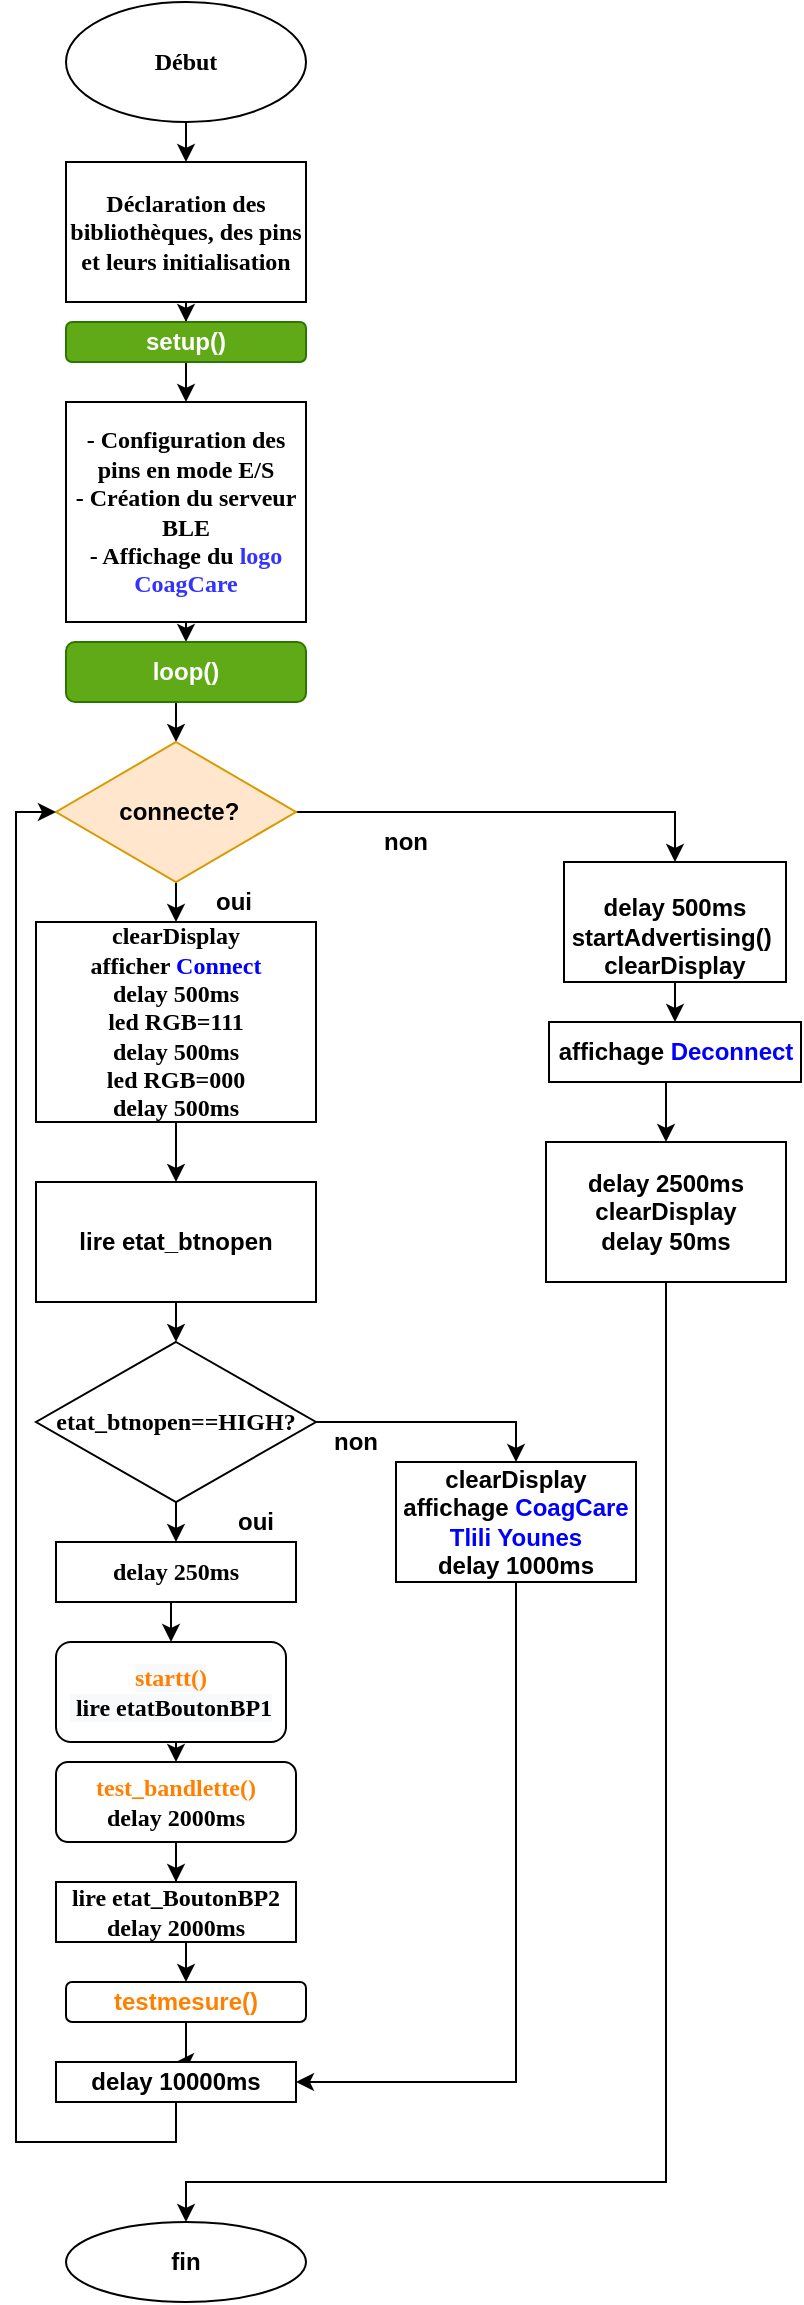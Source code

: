 <mxfile version="13.6.6" type="github" pages="5">
  <diagram id="kzt4FLD5MH03pCufuGbX" name="Page-1">
    <mxGraphModel dx="828" dy="1659" grid="1" gridSize="10" guides="1" tooltips="1" connect="1" arrows="1" fold="1" page="1" pageScale="1" pageWidth="827" pageHeight="1169" math="0" shadow="0">
      <root>
        <mxCell id="0" />
        <mxCell id="1" parent="0" />
        <mxCell id="f2y4RyPm44a0e2cGGTvA-6" style="edgeStyle=orthogonalEdgeStyle;rounded=0;orthogonalLoop=1;jettySize=auto;html=1;exitX=0.5;exitY=1;exitDx=0;exitDy=0;entryX=0.5;entryY=0;entryDx=0;entryDy=0;" parent="1" source="f2y4RyPm44a0e2cGGTvA-1" target="f2y4RyPm44a0e2cGGTvA-4" edge="1">
          <mxGeometry relative="1" as="geometry" />
        </mxCell>
        <mxCell id="f2y4RyPm44a0e2cGGTvA-1" value="&lt;b&gt;&lt;font face=&quot;Times New Roman&quot;&gt;Début&lt;/font&gt;&lt;/b&gt;" style="ellipse;whiteSpace=wrap;html=1;" parent="1" vertex="1">
          <mxGeometry x="310" y="-1140" width="120" height="60" as="geometry" />
        </mxCell>
        <mxCell id="f2y4RyPm44a0e2cGGTvA-9" style="edgeStyle=orthogonalEdgeStyle;rounded=0;orthogonalLoop=1;jettySize=auto;html=1;exitX=0.5;exitY=1;exitDx=0;exitDy=0;" parent="1" source="f2y4RyPm44a0e2cGGTvA-4" target="f2y4RyPm44a0e2cGGTvA-8" edge="1">
          <mxGeometry relative="1" as="geometry" />
        </mxCell>
        <mxCell id="f2y4RyPm44a0e2cGGTvA-4" value="&lt;b&gt;&lt;font face=&quot;Times New Roman&quot;&gt;Déclaration des bibliothèques, des pins et leurs initialisation&lt;/font&gt;&lt;/b&gt;" style="rounded=0;whiteSpace=wrap;html=1;" parent="1" vertex="1">
          <mxGeometry x="310" y="-1060" width="120" height="70" as="geometry" />
        </mxCell>
        <mxCell id="f2y4RyPm44a0e2cGGTvA-12" style="edgeStyle=orthogonalEdgeStyle;rounded=0;orthogonalLoop=1;jettySize=auto;html=1;exitX=0.5;exitY=1;exitDx=0;exitDy=0;entryX=0.5;entryY=0;entryDx=0;entryDy=0;" parent="1" source="f2y4RyPm44a0e2cGGTvA-5" target="f2y4RyPm44a0e2cGGTvA-11" edge="1">
          <mxGeometry relative="1" as="geometry" />
        </mxCell>
        <mxCell id="f2y4RyPm44a0e2cGGTvA-5" value="&lt;b&gt;&lt;font face=&quot;Times New Roman&quot;&gt;- Configuration des pins en mode E/S&lt;br&gt;- Création du serveur BLE&lt;br&gt;- Affichage du &lt;font color=&quot;#3333ff&quot;&gt;logo CoagCare&lt;/font&gt;&lt;/font&gt;&lt;/b&gt;" style="rounded=0;whiteSpace=wrap;html=1;" parent="1" vertex="1">
          <mxGeometry x="310" y="-940" width="120" height="110" as="geometry" />
        </mxCell>
        <mxCell id="f2y4RyPm44a0e2cGGTvA-10" style="edgeStyle=orthogonalEdgeStyle;rounded=0;orthogonalLoop=1;jettySize=auto;html=1;exitX=0.5;exitY=1;exitDx=0;exitDy=0;entryX=0.5;entryY=0;entryDx=0;entryDy=0;" parent="1" source="f2y4RyPm44a0e2cGGTvA-8" target="f2y4RyPm44a0e2cGGTvA-5" edge="1">
          <mxGeometry relative="1" as="geometry" />
        </mxCell>
        <mxCell id="f2y4RyPm44a0e2cGGTvA-8" value="&lt;b&gt;setup()&lt;/b&gt;" style="rounded=1;whiteSpace=wrap;html=1;fillColor=#60a917;strokeColor=#2D7600;fontColor=#ffffff;" parent="1" vertex="1">
          <mxGeometry x="310" y="-980" width="120" height="20" as="geometry" />
        </mxCell>
        <mxCell id="f2y4RyPm44a0e2cGGTvA-79" style="edgeStyle=orthogonalEdgeStyle;rounded=0;orthogonalLoop=1;jettySize=auto;html=1;exitX=0.5;exitY=1;exitDx=0;exitDy=0;entryX=0.5;entryY=0;entryDx=0;entryDy=0;" parent="1" source="f2y4RyPm44a0e2cGGTvA-11" target="f2y4RyPm44a0e2cGGTvA-13" edge="1">
          <mxGeometry relative="1" as="geometry" />
        </mxCell>
        <mxCell id="f2y4RyPm44a0e2cGGTvA-11" value="&lt;b&gt;loop()&lt;/b&gt;" style="rounded=1;whiteSpace=wrap;html=1;fillColor=#60a917;strokeColor=#2D7600;fontColor=#ffffff;" parent="1" vertex="1">
          <mxGeometry x="310" y="-820" width="120" height="30" as="geometry" />
        </mxCell>
        <mxCell id="f2y4RyPm44a0e2cGGTvA-19" style="edgeStyle=orthogonalEdgeStyle;rounded=0;orthogonalLoop=1;jettySize=auto;html=1;exitX=0.5;exitY=1;exitDx=0;exitDy=0;entryX=0.5;entryY=0;entryDx=0;entryDy=0;" parent="1" source="f2y4RyPm44a0e2cGGTvA-13" target="f2y4RyPm44a0e2cGGTvA-18" edge="1">
          <mxGeometry relative="1" as="geometry" />
        </mxCell>
        <mxCell id="f2y4RyPm44a0e2cGGTvA-80" style="edgeStyle=orthogonalEdgeStyle;rounded=0;orthogonalLoop=1;jettySize=auto;html=1;entryX=0.5;entryY=0;entryDx=0;entryDy=0;" parent="1" source="f2y4RyPm44a0e2cGGTvA-13" target="f2y4RyPm44a0e2cGGTvA-58" edge="1">
          <mxGeometry relative="1" as="geometry" />
        </mxCell>
        <mxCell id="f2y4RyPm44a0e2cGGTvA-13" value="&lt;b&gt;&amp;nbsp;connecte?&lt;/b&gt;" style="rhombus;whiteSpace=wrap;html=1;fillColor=#ffe6cc;strokeColor=#d79b00;" parent="1" vertex="1">
          <mxGeometry x="305" y="-770" width="120" height="70" as="geometry" />
        </mxCell>
        <mxCell id="f2y4RyPm44a0e2cGGTvA-16" value="&lt;b&gt;oui&lt;/b&gt;" style="text;html=1;strokeColor=none;fillColor=none;align=center;verticalAlign=middle;whiteSpace=wrap;rounded=0;" parent="1" vertex="1">
          <mxGeometry x="374" y="-700" width="40" height="20" as="geometry" />
        </mxCell>
        <mxCell id="f2y4RyPm44a0e2cGGTvA-21" style="edgeStyle=orthogonalEdgeStyle;rounded=0;orthogonalLoop=1;jettySize=auto;html=1;exitX=0.5;exitY=1;exitDx=0;exitDy=0;entryX=0.5;entryY=0;entryDx=0;entryDy=0;" parent="1" source="f2y4RyPm44a0e2cGGTvA-18" target="f2y4RyPm44a0e2cGGTvA-20" edge="1">
          <mxGeometry relative="1" as="geometry" />
        </mxCell>
        <mxCell id="f2y4RyPm44a0e2cGGTvA-18" value="&lt;b&gt;&lt;font face=&quot;Times New Roman&quot;&gt;clearDisplay&lt;br&gt;afficher &lt;font color=&quot;#0000ff&quot;&gt;Connect&lt;/font&gt;&lt;br&gt;delay 500ms&lt;br&gt;led RGB=111&lt;br&gt;delay 500ms&lt;br&gt;led RGB=000&lt;br&gt;delay 500ms&lt;/font&gt;&lt;/b&gt;" style="rounded=0;whiteSpace=wrap;html=1;" parent="1" vertex="1">
          <mxGeometry x="295" y="-680" width="140" height="100" as="geometry" />
        </mxCell>
        <mxCell id="f2y4RyPm44a0e2cGGTvA-23" style="edgeStyle=orthogonalEdgeStyle;rounded=0;orthogonalLoop=1;jettySize=auto;html=1;exitX=0.5;exitY=1;exitDx=0;exitDy=0;entryX=0.5;entryY=0;entryDx=0;entryDy=0;" parent="1" source="f2y4RyPm44a0e2cGGTvA-20" target="f2y4RyPm44a0e2cGGTvA-22" edge="1">
          <mxGeometry relative="1" as="geometry" />
        </mxCell>
        <mxCell id="f2y4RyPm44a0e2cGGTvA-20" value="&lt;b&gt;lire etat_btnopen&lt;/b&gt;" style="rounded=0;whiteSpace=wrap;html=1;" parent="1" vertex="1">
          <mxGeometry x="295" y="-550" width="140" height="60" as="geometry" />
        </mxCell>
        <mxCell id="f2y4RyPm44a0e2cGGTvA-39" style="edgeStyle=orthogonalEdgeStyle;rounded=0;orthogonalLoop=1;jettySize=auto;html=1;exitX=0.5;exitY=1;exitDx=0;exitDy=0;entryX=0.5;entryY=0;entryDx=0;entryDy=0;" parent="1" source="f2y4RyPm44a0e2cGGTvA-22" target="f2y4RyPm44a0e2cGGTvA-38" edge="1">
          <mxGeometry relative="1" as="geometry" />
        </mxCell>
        <mxCell id="f2y4RyPm44a0e2cGGTvA-52" style="edgeStyle=orthogonalEdgeStyle;rounded=0;orthogonalLoop=1;jettySize=auto;html=1;exitX=1;exitY=0.5;exitDx=0;exitDy=0;entryX=0.5;entryY=0;entryDx=0;entryDy=0;" parent="1" source="f2y4RyPm44a0e2cGGTvA-22" target="f2y4RyPm44a0e2cGGTvA-51" edge="1">
          <mxGeometry relative="1" as="geometry" />
        </mxCell>
        <mxCell id="f2y4RyPm44a0e2cGGTvA-22" value="&lt;b&gt;&lt;font face=&quot;Times New Roman&quot;&gt;etat_btnopen==HIGH?&lt;/font&gt;&lt;/b&gt;" style="rhombus;whiteSpace=wrap;html=1;" parent="1" vertex="1">
          <mxGeometry x="295" y="-470" width="140" height="80" as="geometry" />
        </mxCell>
        <mxCell id="f2y4RyPm44a0e2cGGTvA-24" value="&lt;b&gt;non&lt;/b&gt;" style="text;html=1;strokeColor=none;fillColor=none;align=center;verticalAlign=middle;whiteSpace=wrap;rounded=0;" parent="1" vertex="1">
          <mxGeometry x="435" y="-430" width="40" height="20" as="geometry" />
        </mxCell>
        <mxCell id="f2y4RyPm44a0e2cGGTvA-25" value="&lt;b&gt;oui&lt;/b&gt;" style="text;html=1;strokeColor=none;fillColor=none;align=center;verticalAlign=middle;whiteSpace=wrap;rounded=0;" parent="1" vertex="1">
          <mxGeometry x="385" y="-390" width="40" height="20" as="geometry" />
        </mxCell>
        <mxCell id="f2y4RyPm44a0e2cGGTvA-48" style="edgeStyle=orthogonalEdgeStyle;rounded=0;orthogonalLoop=1;jettySize=auto;html=1;exitX=0.5;exitY=1;exitDx=0;exitDy=0;" parent="1" source="f2y4RyPm44a0e2cGGTvA-27" target="f2y4RyPm44a0e2cGGTvA-32" edge="1">
          <mxGeometry relative="1" as="geometry" />
        </mxCell>
        <mxCell id="f2y4RyPm44a0e2cGGTvA-27" value="&lt;b&gt;&lt;font face=&quot;Times New Roman&quot;&gt;&lt;font color=&quot;#ff8000&quot;&gt;test_bandlette()&lt;br&gt;&lt;/font&gt;delay 2000ms&lt;/font&gt;&lt;/b&gt;" style="rounded=1;whiteSpace=wrap;html=1;" parent="1" vertex="1">
          <mxGeometry x="305" y="-260" width="120" height="40" as="geometry" />
        </mxCell>
        <mxCell id="f2y4RyPm44a0e2cGGTvA-49" style="edgeStyle=orthogonalEdgeStyle;rounded=0;orthogonalLoop=1;jettySize=auto;html=1;exitX=0.5;exitY=1;exitDx=0;exitDy=0;entryX=0.5;entryY=0;entryDx=0;entryDy=0;" parent="1" source="f2y4RyPm44a0e2cGGTvA-32" target="f2y4RyPm44a0e2cGGTvA-34" edge="1">
          <mxGeometry relative="1" as="geometry" />
        </mxCell>
        <mxCell id="f2y4RyPm44a0e2cGGTvA-32" value="&lt;b&gt;&lt;font face=&quot;Times New Roman&quot;&gt;lire etat_BoutonBP2&lt;br&gt;delay 2000ms&lt;/font&gt;&lt;/b&gt;" style="rounded=0;whiteSpace=wrap;html=1;" parent="1" vertex="1">
          <mxGeometry x="305" y="-200" width="120" height="30" as="geometry" />
        </mxCell>
        <mxCell id="f2y4RyPm44a0e2cGGTvA-54" style="edgeStyle=orthogonalEdgeStyle;rounded=0;orthogonalLoop=1;jettySize=auto;html=1;exitX=0.5;exitY=1;exitDx=0;exitDy=0;" parent="1" source="f2y4RyPm44a0e2cGGTvA-34" target="f2y4RyPm44a0e2cGGTvA-53" edge="1">
          <mxGeometry relative="1" as="geometry" />
        </mxCell>
        <mxCell id="f2y4RyPm44a0e2cGGTvA-34" value="&lt;font color=&quot;#ff8000&quot;&gt;&lt;b&gt;testmesure()&lt;/b&gt;&lt;/font&gt;" style="rounded=1;whiteSpace=wrap;html=1;" parent="1" vertex="1">
          <mxGeometry x="310" y="-150" width="120" height="20" as="geometry" />
        </mxCell>
        <mxCell id="f2y4RyPm44a0e2cGGTvA-46" style="edgeStyle=orthogonalEdgeStyle;rounded=0;orthogonalLoop=1;jettySize=auto;html=1;exitX=0.5;exitY=1;exitDx=0;exitDy=0;entryX=0.5;entryY=0;entryDx=0;entryDy=0;" parent="1" source="f2y4RyPm44a0e2cGGTvA-37" target="f2y4RyPm44a0e2cGGTvA-27" edge="1">
          <mxGeometry relative="1" as="geometry" />
        </mxCell>
        <mxCell id="f2y4RyPm44a0e2cGGTvA-37" value="&lt;b&gt;&lt;font face=&quot;Times New Roman&quot;&gt;&lt;span style=&quot;font-size: 12px ; font-style: normal ; letter-spacing: normal ; text-align: center ; text-indent: 0px ; text-transform: none ; word-spacing: 0px ; background-color: rgb(248 , 249 , 250) ; display: inline ; float: none&quot;&gt;&lt;font color=&quot;#ff8000&quot;&gt;startt()&lt;/font&gt;&lt;br&gt;&lt;/span&gt;&lt;span style=&quot;color: rgb(0 , 0 , 0) ; font-size: 12px ; font-style: normal ; letter-spacing: normal ; text-align: center ; text-indent: 0px ; text-transform: none ; word-spacing: 0px ; background-color: rgb(248 , 249 , 250) ; display: inline ; float: none&quot;&gt;&amp;nbsp;lire etatBoutonBP1&lt;/span&gt;&lt;/font&gt;&lt;/b&gt;" style="rounded=1;whiteSpace=wrap;html=1;" parent="1" vertex="1">
          <mxGeometry x="305" y="-320" width="115" height="50" as="geometry" />
        </mxCell>
        <mxCell id="f2y4RyPm44a0e2cGGTvA-47" style="edgeStyle=orthogonalEdgeStyle;rounded=0;orthogonalLoop=1;jettySize=auto;html=1;exitX=0.5;exitY=1;exitDx=0;exitDy=0;entryX=0.5;entryY=0;entryDx=0;entryDy=0;" parent="1" source="f2y4RyPm44a0e2cGGTvA-38" target="f2y4RyPm44a0e2cGGTvA-37" edge="1">
          <mxGeometry relative="1" as="geometry" />
        </mxCell>
        <mxCell id="f2y4RyPm44a0e2cGGTvA-38" value="&lt;b&gt;&lt;font face=&quot;Times New Roman&quot;&gt;delay 250ms&lt;/font&gt;&lt;/b&gt;" style="rounded=0;whiteSpace=wrap;html=1;" parent="1" vertex="1">
          <mxGeometry x="305" y="-370" width="120" height="30" as="geometry" />
        </mxCell>
        <mxCell id="f2y4RyPm44a0e2cGGTvA-55" style="edgeStyle=orthogonalEdgeStyle;rounded=0;orthogonalLoop=1;jettySize=auto;html=1;exitX=0.5;exitY=1;exitDx=0;exitDy=0;entryX=1;entryY=0.5;entryDx=0;entryDy=0;" parent="1" source="f2y4RyPm44a0e2cGGTvA-51" target="f2y4RyPm44a0e2cGGTvA-53" edge="1">
          <mxGeometry relative="1" as="geometry" />
        </mxCell>
        <mxCell id="f2y4RyPm44a0e2cGGTvA-51" value="&lt;b&gt;clearDisplay&lt;br&gt;affichage &lt;font color=&quot;#0000ff&quot;&gt;CoagCare Tlili Younes&lt;/font&gt;&lt;br&gt;delay 1000ms&lt;/b&gt;" style="rounded=0;whiteSpace=wrap;html=1;" parent="1" vertex="1">
          <mxGeometry x="475" y="-410" width="120" height="60" as="geometry" />
        </mxCell>
        <mxCell id="f2y4RyPm44a0e2cGGTvA-56" style="edgeStyle=orthogonalEdgeStyle;rounded=0;orthogonalLoop=1;jettySize=auto;html=1;exitX=0.5;exitY=1;exitDx=0;exitDy=0;entryX=0;entryY=0.5;entryDx=0;entryDy=0;" parent="1" source="f2y4RyPm44a0e2cGGTvA-53" target="f2y4RyPm44a0e2cGGTvA-13" edge="1">
          <mxGeometry relative="1" as="geometry" />
        </mxCell>
        <mxCell id="f2y4RyPm44a0e2cGGTvA-53" value="&lt;b&gt;delay 10000ms&lt;/b&gt;" style="rounded=0;whiteSpace=wrap;html=1;" parent="1" vertex="1">
          <mxGeometry x="305" y="-110" width="120" height="20" as="geometry" />
        </mxCell>
        <mxCell id="f2y4RyPm44a0e2cGGTvA-72" style="edgeStyle=orthogonalEdgeStyle;rounded=0;orthogonalLoop=1;jettySize=auto;html=1;exitX=0.5;exitY=1;exitDx=0;exitDy=0;entryX=0.5;entryY=0;entryDx=0;entryDy=0;" parent="1" source="f2y4RyPm44a0e2cGGTvA-58" target="f2y4RyPm44a0e2cGGTvA-69" edge="1">
          <mxGeometry relative="1" as="geometry" />
        </mxCell>
        <mxCell id="f2y4RyPm44a0e2cGGTvA-58" value="&lt;b&gt;&lt;br&gt;delay 500ms&lt;br&gt;startAdvertising()&amp;nbsp;&lt;br&gt;clearDisplay&lt;/b&gt;" style="rounded=0;whiteSpace=wrap;html=1;" parent="1" vertex="1">
          <mxGeometry x="559" y="-710" width="111" height="60" as="geometry" />
        </mxCell>
        <mxCell id="f2y4RyPm44a0e2cGGTvA-73" style="edgeStyle=orthogonalEdgeStyle;rounded=0;orthogonalLoop=1;jettySize=auto;html=1;exitX=0.5;exitY=1;exitDx=0;exitDy=0;entryX=0.5;entryY=0;entryDx=0;entryDy=0;" parent="1" source="f2y4RyPm44a0e2cGGTvA-69" target="f2y4RyPm44a0e2cGGTvA-70" edge="1">
          <mxGeometry relative="1" as="geometry" />
        </mxCell>
        <mxCell id="f2y4RyPm44a0e2cGGTvA-69" value="&lt;b&gt;&lt;span&gt;affichage&amp;nbsp;&lt;/span&gt;&lt;font color=&quot;#0000ff&quot;&gt;Deconnect&lt;/font&gt;&lt;/b&gt;" style="rounded=0;whiteSpace=wrap;html=1;" parent="1" vertex="1">
          <mxGeometry x="551.5" y="-630" width="126" height="30" as="geometry" />
        </mxCell>
        <mxCell id="W7fdVW8dTczUbE0kZvKV-2" style="edgeStyle=orthogonalEdgeStyle;rounded=0;orthogonalLoop=1;jettySize=auto;html=1;exitX=0.5;exitY=1;exitDx=0;exitDy=0;" parent="1" source="f2y4RyPm44a0e2cGGTvA-70" target="f2y4RyPm44a0e2cGGTvA-83" edge="1">
          <mxGeometry relative="1" as="geometry">
            <Array as="points">
              <mxPoint x="610" y="-50" />
              <mxPoint x="370" y="-50" />
            </Array>
          </mxGeometry>
        </mxCell>
        <mxCell id="f2y4RyPm44a0e2cGGTvA-70" value="&lt;b&gt;&lt;span&gt;delay 2500ms&lt;/span&gt;&lt;br&gt;&lt;/b&gt;&lt;span&gt;&lt;b&gt;clearDisplay&lt;br&gt;delay 50ms&lt;/b&gt;&lt;br&gt;&lt;/span&gt;" style="rounded=0;whiteSpace=wrap;html=1;" parent="1" vertex="1">
          <mxGeometry x="550" y="-570" width="120" height="70" as="geometry" />
        </mxCell>
        <mxCell id="f2y4RyPm44a0e2cGGTvA-83" value="&lt;b&gt;fin&lt;/b&gt;" style="ellipse;whiteSpace=wrap;html=1;" parent="1" vertex="1">
          <mxGeometry x="310" y="-30" width="120" height="40" as="geometry" />
        </mxCell>
        <mxCell id="xIjr28dytmKUBjGryEaF-1" value="&lt;b&gt;non&lt;/b&gt;" style="text;html=1;strokeColor=none;fillColor=none;align=center;verticalAlign=middle;whiteSpace=wrap;rounded=0;" vertex="1" parent="1">
          <mxGeometry x="460" y="-730" width="40" height="20" as="geometry" />
        </mxCell>
      </root>
    </mxGraphModel>
  </diagram>
  <diagram id="2GkypHA0aP70jvncfRC9" name="Page-2">
    <mxGraphModel dx="828" dy="490" grid="1" gridSize="10" guides="1" tooltips="1" connect="1" arrows="1" fold="1" page="1" pageScale="1" pageWidth="827" pageHeight="1169" math="0" shadow="0">
      <root>
        <mxCell id="g97E0Urq0vQgT4TZOZqk-0" />
        <mxCell id="g97E0Urq0vQgT4TZOZqk-1" parent="g97E0Urq0vQgT4TZOZqk-0" />
        <mxCell id="8nOZFwMHiPQFSIOkz1cK-10" style="edgeStyle=orthogonalEdgeStyle;rounded=0;orthogonalLoop=1;jettySize=auto;html=1;exitX=0.5;exitY=1;exitDx=0;exitDy=0;entryX=0.5;entryY=0;entryDx=0;entryDy=0;" parent="g97E0Urq0vQgT4TZOZqk-1" source="8nOZFwMHiPQFSIOkz1cK-3" target="8nOZFwMHiPQFSIOkz1cK-4" edge="1">
          <mxGeometry relative="1" as="geometry" />
        </mxCell>
        <mxCell id="8nOZFwMHiPQFSIOkz1cK-3" value="&lt;b&gt;début&lt;/b&gt;" style="ellipse;whiteSpace=wrap;html=1;" parent="g97E0Urq0vQgT4TZOZqk-1" vertex="1">
          <mxGeometry x="280" y="30" width="120" height="70" as="geometry" />
        </mxCell>
        <mxCell id="8nOZFwMHiPQFSIOkz1cK-12" style="edgeStyle=orthogonalEdgeStyle;rounded=0;orthogonalLoop=1;jettySize=auto;html=1;exitX=0.5;exitY=1;exitDx=0;exitDy=0;entryX=0.5;entryY=0;entryDx=0;entryDy=0;" parent="g97E0Urq0vQgT4TZOZqk-1" source="8nOZFwMHiPQFSIOkz1cK-4" target="8nOZFwMHiPQFSIOkz1cK-5" edge="1">
          <mxGeometry relative="1" as="geometry" />
        </mxCell>
        <mxCell id="8nOZFwMHiPQFSIOkz1cK-4" value="&lt;b&gt;&lt;font face=&quot;Times New Roman&quot;&gt;clearDisplay&lt;br&gt;affichage&amp;nbsp;&lt;font color=&quot;#0000ff&quot;&gt;Start&lt;/font&gt;&lt;br&gt;delay 100ms&lt;/font&gt;&lt;/b&gt;" style="rounded=0;whiteSpace=wrap;html=1;" parent="g97E0Urq0vQgT4TZOZqk-1" vertex="1">
          <mxGeometry x="280" y="120" width="120" height="60" as="geometry" />
        </mxCell>
        <mxCell id="8nOZFwMHiPQFSIOkz1cK-13" style="edgeStyle=orthogonalEdgeStyle;rounded=0;orthogonalLoop=1;jettySize=auto;html=1;exitX=0.5;exitY=1;exitDx=0;exitDy=0;entryX=0.5;entryY=0;entryDx=0;entryDy=0;" parent="g97E0Urq0vQgT4TZOZqk-1" source="8nOZFwMHiPQFSIOkz1cK-5" target="8nOZFwMHiPQFSIOkz1cK-6" edge="1">
          <mxGeometry relative="1" as="geometry" />
        </mxCell>
        <mxCell id="8nOZFwMHiPQFSIOkz1cK-5" value="&lt;b&gt;&lt;font face=&quot;Times New Roman&quot;&gt;clearDisplay&lt;br&gt;affichage&amp;nbsp;&lt;/font&gt;&lt;/b&gt;&lt;font color=&quot;#0000ff&quot;&gt;&lt;b&gt;&lt;font face=&quot;Times New Roman&quot;&gt;Mon patient bienvenue dans notre application CoagCare&lt;br&gt;&lt;/font&gt;&lt;/b&gt;&lt;br&gt;&lt;/font&gt;" style="rounded=0;whiteSpace=wrap;html=1;" parent="g97E0Urq0vQgT4TZOZqk-1" vertex="1">
          <mxGeometry x="260" y="200" width="170" height="70" as="geometry" />
        </mxCell>
        <mxCell id="8nOZFwMHiPQFSIOkz1cK-14" style="edgeStyle=orthogonalEdgeStyle;rounded=0;orthogonalLoop=1;jettySize=auto;html=1;exitX=0.5;exitY=1;exitDx=0;exitDy=0;entryX=0.5;entryY=0;entryDx=0;entryDy=0;" parent="g97E0Urq0vQgT4TZOZqk-1" source="8nOZFwMHiPQFSIOkz1cK-6" target="8nOZFwMHiPQFSIOkz1cK-9" edge="1">
          <mxGeometry relative="1" as="geometry" />
        </mxCell>
        <mxCell id="8nOZFwMHiPQFSIOkz1cK-6" value="&lt;b&gt;&lt;font face=&quot;Times New Roman&quot;&gt;&lt;br&gt;&lt;span style=&quot;font-size: 12px ; font-style: normal ; letter-spacing: normal ; text-align: center ; text-indent: 0px ; text-transform: none ; word-spacing: 0px ; background-color: rgb(248 , 249 , 250)&quot;&gt;delay 3000ms&lt;/span&gt;&lt;/font&gt;&lt;/b&gt;" style="rounded=0;whiteSpace=wrap;html=1;" parent="g97E0Urq0vQgT4TZOZqk-1" vertex="1">
          <mxGeometry x="260" y="290" width="170" height="30" as="geometry" />
        </mxCell>
        <mxCell id="8nOZFwMHiPQFSIOkz1cK-18" style="edgeStyle=orthogonalEdgeStyle;rounded=0;orthogonalLoop=1;jettySize=auto;html=1;exitX=0.5;exitY=1;exitDx=0;exitDy=0;entryX=0.5;entryY=0;entryDx=0;entryDy=0;" parent="g97E0Urq0vQgT4TZOZqk-1" source="8nOZFwMHiPQFSIOkz1cK-9" target="8nOZFwMHiPQFSIOkz1cK-15" edge="1">
          <mxGeometry relative="1" as="geometry" />
        </mxCell>
        <mxCell id="8nOZFwMHiPQFSIOkz1cK-9" value="&lt;b&gt;&lt;font face=&quot;Times New Roman&quot;&gt;clearDisplay&lt;br&gt;affichage&amp;nbsp;&lt;font color=&quot;#3333ff&quot;&gt;preparer la bandlette si tu peux mesurer son INR !!!!&lt;/font&gt;&lt;/font&gt;&lt;/b&gt;" style="rounded=0;whiteSpace=wrap;html=1;strokeColor=#000000;" parent="g97E0Urq0vQgT4TZOZqk-1" vertex="1">
          <mxGeometry x="260" y="350" width="170" height="60" as="geometry" />
        </mxCell>
        <mxCell id="8nOZFwMHiPQFSIOkz1cK-19" style="edgeStyle=orthogonalEdgeStyle;rounded=0;orthogonalLoop=1;jettySize=auto;html=1;exitX=0.5;exitY=1;exitDx=0;exitDy=0;entryX=0.5;entryY=0;entryDx=0;entryDy=0;" parent="g97E0Urq0vQgT4TZOZqk-1" source="8nOZFwMHiPQFSIOkz1cK-15" target="8nOZFwMHiPQFSIOkz1cK-16" edge="1">
          <mxGeometry relative="1" as="geometry" />
        </mxCell>
        <mxCell id="8nOZFwMHiPQFSIOkz1cK-15" value="&lt;b&gt;&lt;font face=&quot;Times New Roman&quot;&gt;delay 3000ms&lt;/font&gt;&lt;/b&gt;" style="rounded=0;whiteSpace=wrap;html=1;strokeColor=#000000;" parent="g97E0Urq0vQgT4TZOZqk-1" vertex="1">
          <mxGeometry x="260" y="430" width="170" height="30" as="geometry" />
        </mxCell>
        <mxCell id="8nOZFwMHiPQFSIOkz1cK-20" style="edgeStyle=orthogonalEdgeStyle;rounded=0;orthogonalLoop=1;jettySize=auto;html=1;exitX=0.5;exitY=1;exitDx=0;exitDy=0;entryX=0.5;entryY=0;entryDx=0;entryDy=0;" parent="g97E0Urq0vQgT4TZOZqk-1" source="8nOZFwMHiPQFSIOkz1cK-16" target="8nOZFwMHiPQFSIOkz1cK-17" edge="1">
          <mxGeometry relative="1" as="geometry" />
        </mxCell>
        <mxCell id="8nOZFwMHiPQFSIOkz1cK-16" value="&lt;b&gt;&lt;font face=&quot;Times New Roman&quot;&gt;clearDisplay&lt;br&gt;affichage&amp;nbsp;&lt;font color=&quot;#0000ff&quot;&gt;TEST ........&lt;/font&gt;.&lt;/font&gt;&lt;/b&gt;" style="rounded=0;whiteSpace=wrap;html=1;strokeColor=#000000;" parent="g97E0Urq0vQgT4TZOZqk-1" vertex="1">
          <mxGeometry x="260" y="480" width="170" height="60" as="geometry" />
        </mxCell>
        <mxCell id="8nOZFwMHiPQFSIOkz1cK-22" style="edgeStyle=orthogonalEdgeStyle;rounded=0;orthogonalLoop=1;jettySize=auto;html=1;exitX=0.5;exitY=1;exitDx=0;exitDy=0;entryX=0.5;entryY=0;entryDx=0;entryDy=0;" parent="g97E0Urq0vQgT4TZOZqk-1" source="8nOZFwMHiPQFSIOkz1cK-17" target="8nOZFwMHiPQFSIOkz1cK-21" edge="1">
          <mxGeometry relative="1" as="geometry" />
        </mxCell>
        <mxCell id="8nOZFwMHiPQFSIOkz1cK-17" value="&lt;b&gt;&lt;font face=&quot;Times New Roman&quot;&gt;delay 1500ms&lt;/font&gt;&lt;/b&gt;" style="rounded=0;whiteSpace=wrap;html=1;strokeColor=#000000;" parent="g97E0Urq0vQgT4TZOZqk-1" vertex="1">
          <mxGeometry x="260" y="560" width="170" height="40" as="geometry" />
        </mxCell>
        <mxCell id="8nOZFwMHiPQFSIOkz1cK-21" value="&lt;b&gt;fin&lt;/b&gt;" style="ellipse;whiteSpace=wrap;html=1;strokeColor=#000000;" parent="g97E0Urq0vQgT4TZOZqk-1" vertex="1">
          <mxGeometry x="285" y="630" width="120" height="60" as="geometry" />
        </mxCell>
      </root>
    </mxGraphModel>
  </diagram>
  <diagram id="NCM0L_dJgxb0fXo1U0QE" name="Page-3">
    <mxGraphModel dx="828" dy="490" grid="1" gridSize="10" guides="1" tooltips="1" connect="1" arrows="1" fold="1" page="1" pageScale="1" pageWidth="827" pageHeight="1169" math="0" shadow="0">
      <root>
        <mxCell id="R3B_2T7EtTmT9WLhf5X1-0" />
        <mxCell id="R3B_2T7EtTmT9WLhf5X1-1" parent="R3B_2T7EtTmT9WLhf5X1-0" />
        <mxCell id="R3B_2T7EtTmT9WLhf5X1-5" style="edgeStyle=orthogonalEdgeStyle;rounded=0;orthogonalLoop=1;jettySize=auto;html=1;entryX=0.5;entryY=0;entryDx=0;entryDy=0;" parent="R3B_2T7EtTmT9WLhf5X1-1" source="R3B_2T7EtTmT9WLhf5X1-2" target="R3B_2T7EtTmT9WLhf5X1-3" edge="1">
          <mxGeometry relative="1" as="geometry" />
        </mxCell>
        <mxCell id="R3B_2T7EtTmT9WLhf5X1-2" value="&lt;b&gt;début&lt;/b&gt;" style="ellipse;whiteSpace=wrap;html=1;strokeColor=#000000;" parent="R3B_2T7EtTmT9WLhf5X1-1" vertex="1">
          <mxGeometry x="300" y="50" width="120" height="50" as="geometry" />
        </mxCell>
        <mxCell id="R3B_2T7EtTmT9WLhf5X1-9" style="edgeStyle=orthogonalEdgeStyle;rounded=0;orthogonalLoop=1;jettySize=auto;html=1;exitX=0.5;exitY=1;exitDx=0;exitDy=0;entryX=0.5;entryY=0;entryDx=0;entryDy=0;" parent="R3B_2T7EtTmT9WLhf5X1-1" source="R3B_2T7EtTmT9WLhf5X1-3" target="R3B_2T7EtTmT9WLhf5X1-6" edge="1">
          <mxGeometry relative="1" as="geometry" />
        </mxCell>
        <mxCell id="R3B_2T7EtTmT9WLhf5X1-15" style="edgeStyle=orthogonalEdgeStyle;rounded=0;orthogonalLoop=1;jettySize=auto;html=1;exitX=1;exitY=0.5;exitDx=0;exitDy=0;entryX=0.5;entryY=0;entryDx=0;entryDy=0;" parent="R3B_2T7EtTmT9WLhf5X1-1" source="R3B_2T7EtTmT9WLhf5X1-3" target="R3B_2T7EtTmT9WLhf5X1-14" edge="1">
          <mxGeometry relative="1" as="geometry" />
        </mxCell>
        <mxCell id="R3B_2T7EtTmT9WLhf5X1-3" value="&lt;b&gt;&lt;font face=&quot;Times New Roman&quot;&gt;etatBoutonBP1==HIGH?&lt;/font&gt;&lt;/b&gt;" style="rhombus;whiteSpace=wrap;html=1;strokeColor=#d79b00;fillColor=#ffe6cc;" parent="R3B_2T7EtTmT9WLhf5X1-1" vertex="1">
          <mxGeometry x="280" y="150" width="160" height="80" as="geometry" />
        </mxCell>
        <mxCell id="R3B_2T7EtTmT9WLhf5X1-10" style="edgeStyle=orthogonalEdgeStyle;rounded=0;orthogonalLoop=1;jettySize=auto;html=1;exitX=0.5;exitY=1;exitDx=0;exitDy=0;entryX=0.5;entryY=0;entryDx=0;entryDy=0;" parent="R3B_2T7EtTmT9WLhf5X1-1" source="R3B_2T7EtTmT9WLhf5X1-6" target="R3B_2T7EtTmT9WLhf5X1-7" edge="1">
          <mxGeometry relative="1" as="geometry" />
        </mxCell>
        <mxCell id="R3B_2T7EtTmT9WLhf5X1-6" value="&lt;b&gt;&lt;font face=&quot;Times New Roman&quot;&gt;delay 10ms&lt;br&gt;clear display&lt;/font&gt;&lt;/b&gt;" style="rounded=0;whiteSpace=wrap;html=1;strokeColor=#000000;" parent="R3B_2T7EtTmT9WLhf5X1-1" vertex="1">
          <mxGeometry x="300" y="250" width="120" height="40" as="geometry" />
        </mxCell>
        <mxCell id="R3B_2T7EtTmT9WLhf5X1-11" style="edgeStyle=orthogonalEdgeStyle;rounded=0;orthogonalLoop=1;jettySize=auto;html=1;exitX=0.5;exitY=1;exitDx=0;exitDy=0;entryX=0.5;entryY=0;entryDx=0;entryDy=0;" parent="R3B_2T7EtTmT9WLhf5X1-1" source="R3B_2T7EtTmT9WLhf5X1-7" target="R3B_2T7EtTmT9WLhf5X1-8" edge="1">
          <mxGeometry relative="1" as="geometry" />
        </mxCell>
        <mxCell id="R3B_2T7EtTmT9WLhf5X1-7" value="&lt;b style=&quot;font-size: 14px&quot;&gt;&lt;font face=&quot;Times New Roman&quot; style=&quot;font-size: 14px&quot;&gt;affichage&amp;nbsp;&lt;font color=&quot;#0000ff&quot; style=&quot;font-size: 14px&quot;&gt;Pas de bandlette&lt;/font&gt;&lt;/font&gt;&lt;/b&gt;" style="rounded=0;whiteSpace=wrap;html=1;strokeColor=#000000;" parent="R3B_2T7EtTmT9WLhf5X1-1" vertex="1">
          <mxGeometry x="290" y="310" width="150" height="70" as="geometry" />
        </mxCell>
        <mxCell id="R3B_2T7EtTmT9WLhf5X1-23" style="edgeStyle=orthogonalEdgeStyle;rounded=0;orthogonalLoop=1;jettySize=auto;html=1;exitX=0.5;exitY=1;exitDx=0;exitDy=0;entryX=0.5;entryY=0;entryDx=0;entryDy=0;" parent="R3B_2T7EtTmT9WLhf5X1-1" source="R3B_2T7EtTmT9WLhf5X1-8" target="R3B_2T7EtTmT9WLhf5X1-22" edge="1">
          <mxGeometry relative="1" as="geometry" />
        </mxCell>
        <mxCell id="R3B_2T7EtTmT9WLhf5X1-8" value="&lt;b style=&quot;font-size: 13px&quot;&gt;&lt;font face=&quot;Times New Roman&quot; style=&quot;font-size: 13px&quot;&gt;delay 500ms&lt;br&gt;ledrouge=1&lt;br&gt;buzzer()&lt;br&gt;ledrouge=0&lt;br&gt;delay100ms&lt;/font&gt;&lt;/b&gt;" style="rounded=0;whiteSpace=wrap;html=1;strokeColor=#000000;" parent="R3B_2T7EtTmT9WLhf5X1-1" vertex="1">
          <mxGeometry x="290" y="410" width="150" height="90" as="geometry" />
        </mxCell>
        <mxCell id="R3B_2T7EtTmT9WLhf5X1-12" value="&lt;b&gt;oui&lt;/b&gt;" style="text;html=1;strokeColor=none;fillColor=none;align=center;verticalAlign=middle;whiteSpace=wrap;rounded=0;" parent="R3B_2T7EtTmT9WLhf5X1-1" vertex="1">
          <mxGeometry x="380" y="230" width="40" height="20" as="geometry" />
        </mxCell>
        <mxCell id="R3B_2T7EtTmT9WLhf5X1-13" value="&lt;b&gt;non&lt;/b&gt;" style="text;html=1;strokeColor=none;fillColor=none;align=center;verticalAlign=middle;whiteSpace=wrap;rounded=0;" parent="R3B_2T7EtTmT9WLhf5X1-1" vertex="1">
          <mxGeometry x="460" y="200" width="40" height="20" as="geometry" />
        </mxCell>
        <mxCell id="R3B_2T7EtTmT9WLhf5X1-20" style="edgeStyle=orthogonalEdgeStyle;rounded=0;orthogonalLoop=1;jettySize=auto;html=1;exitX=0.5;exitY=1;exitDx=0;exitDy=0;entryX=0.5;entryY=0;entryDx=0;entryDy=0;" parent="R3B_2T7EtTmT9WLhf5X1-1" source="R3B_2T7EtTmT9WLhf5X1-14" target="R3B_2T7EtTmT9WLhf5X1-17" edge="1">
          <mxGeometry relative="1" as="geometry" />
        </mxCell>
        <mxCell id="R3B_2T7EtTmT9WLhf5X1-14" value="&lt;b&gt;&lt;font face=&quot;Times New Roman&quot;&gt;delay 10ms&lt;br&gt;clear display&lt;/font&gt;&lt;/b&gt;" style="rounded=0;whiteSpace=wrap;html=1;strokeColor=#000000;" parent="R3B_2T7EtTmT9WLhf5X1-1" vertex="1">
          <mxGeometry x="520" y="250" width="120" height="40" as="geometry" />
        </mxCell>
        <mxCell id="R3B_2T7EtTmT9WLhf5X1-21" style="edgeStyle=orthogonalEdgeStyle;rounded=0;orthogonalLoop=1;jettySize=auto;html=1;exitX=0.5;exitY=1;exitDx=0;exitDy=0;entryX=0.5;entryY=0;entryDx=0;entryDy=0;" parent="R3B_2T7EtTmT9WLhf5X1-1" source="R3B_2T7EtTmT9WLhf5X1-17" target="R3B_2T7EtTmT9WLhf5X1-18" edge="1">
          <mxGeometry relative="1" as="geometry" />
        </mxCell>
        <mxCell id="R3B_2T7EtTmT9WLhf5X1-17" value="&lt;b style=&quot;font-size: 13px&quot;&gt;&lt;font face=&quot;Times New Roman&quot; style=&quot;font-size: 13px&quot;&gt;&lt;br&gt;&lt;span style=&quot;color: rgb(0 , 0 , 0) ; font-style: normal ; letter-spacing: normal ; text-align: center ; text-indent: 0px ; text-transform: none ; word-spacing: 0px ; background-color: rgb(248 , 249 , 250) ; display: inline ; float: none&quot;&gt;affichage&amp;nbsp;&lt;/span&gt;&lt;span style=&quot;color: rgb(0 , 0 , 0) ; font-style: normal ; letter-spacing: normal ; text-align: center ; text-indent: 0px ; text-transform: none ; word-spacing: 0px ; background-color: rgb(248 , 249 , 250) ; display: inline ; float: none&quot;&gt;&lt;font color=&quot;#0000ff&quot; style=&quot;font-size: 13px&quot;&gt;la bandlette dans ça place Merci de cliquer sur la botton start mesure&lt;/font&gt;&lt;/span&gt;&lt;/font&gt;&lt;/b&gt;" style="rounded=0;whiteSpace=wrap;html=1;strokeColor=#000000;" parent="R3B_2T7EtTmT9WLhf5X1-1" vertex="1">
          <mxGeometry x="500" y="310" width="160" height="80" as="geometry" />
        </mxCell>
        <mxCell id="R3B_2T7EtTmT9WLhf5X1-18" value="&lt;b style=&quot;font-size: 13px&quot;&gt;&lt;font face=&quot;Times New Roman&quot; style=&quot;font-size: 13px&quot;&gt;delay 1000ms&lt;br&gt;ledbleu=1&lt;br&gt;buzzer=1&lt;br&gt;delay 1000ms&lt;br&gt;ledbleu=0&lt;br&gt;buzzer=0&lt;/font&gt;&lt;/b&gt;" style="rounded=0;whiteSpace=wrap;html=1;strokeColor=#000000;" parent="R3B_2T7EtTmT9WLhf5X1-1" vertex="1">
          <mxGeometry x="500" y="400" width="160" height="90" as="geometry" />
        </mxCell>
        <mxCell id="R3B_2T7EtTmT9WLhf5X1-22" value="&lt;b&gt;fin&lt;/b&gt;" style="ellipse;whiteSpace=wrap;html=1;strokeColor=#000000;" parent="R3B_2T7EtTmT9WLhf5X1-1" vertex="1">
          <mxGeometry x="305" y="550" width="120" height="50" as="geometry" />
        </mxCell>
        <mxCell id="R3B_2T7EtTmT9WLhf5X1-25" value="" style="endArrow=classic;html=1;exitX=0.5;exitY=1;exitDx=0;exitDy=0;" parent="R3B_2T7EtTmT9WLhf5X1-1" source="R3B_2T7EtTmT9WLhf5X1-18" edge="1">
          <mxGeometry width="50" height="50" relative="1" as="geometry">
            <mxPoint x="390" y="530" as="sourcePoint" />
            <mxPoint x="370" y="520" as="targetPoint" />
            <Array as="points">
              <mxPoint x="580" y="520" />
            </Array>
          </mxGeometry>
        </mxCell>
      </root>
    </mxGraphModel>
  </diagram>
  <diagram id="6yLmNUuWnNMmZHvFqGQR" name="Page-4">
    <mxGraphModel dx="974" dy="576" grid="1" gridSize="10" guides="1" tooltips="1" connect="1" arrows="1" fold="1" page="1" pageScale="1" pageWidth="827" pageHeight="1169" math="0" shadow="0">
      <root>
        <mxCell id="KNuNnqPLRCmHPUiM6tUq-0" />
        <mxCell id="KNuNnqPLRCmHPUiM6tUq-1" parent="KNuNnqPLRCmHPUiM6tUq-0" />
        <mxCell id="KNuNnqPLRCmHPUiM6tUq-4" style="edgeStyle=orthogonalEdgeStyle;rounded=0;orthogonalLoop=1;jettySize=auto;html=1;exitX=0.5;exitY=1;exitDx=0;exitDy=0;entryX=0.5;entryY=0;entryDx=0;entryDy=0;" parent="KNuNnqPLRCmHPUiM6tUq-1" source="KNuNnqPLRCmHPUiM6tUq-2" target="KNuNnqPLRCmHPUiM6tUq-3" edge="1">
          <mxGeometry relative="1" as="geometry" />
        </mxCell>
        <mxCell id="KNuNnqPLRCmHPUiM6tUq-2" value="&lt;b&gt;début&lt;/b&gt;" style="ellipse;whiteSpace=wrap;html=1;strokeColor=#000000;" parent="KNuNnqPLRCmHPUiM6tUq-1" vertex="1">
          <mxGeometry x="300" y="50" width="120" height="40" as="geometry" />
        </mxCell>
        <mxCell id="KNuNnqPLRCmHPUiM6tUq-9" style="edgeStyle=orthogonalEdgeStyle;rounded=0;orthogonalLoop=1;jettySize=auto;html=1;exitX=0.5;exitY=1;exitDx=0;exitDy=0;entryX=0.5;entryY=0;entryDx=0;entryDy=0;" parent="KNuNnqPLRCmHPUiM6tUq-1" source="KNuNnqPLRCmHPUiM6tUq-3" target="KNuNnqPLRCmHPUiM6tUq-7" edge="1">
          <mxGeometry relative="1" as="geometry" />
        </mxCell>
        <mxCell id="KNuNnqPLRCmHPUiM6tUq-25" style="edgeStyle=orthogonalEdgeStyle;rounded=0;orthogonalLoop=1;jettySize=auto;html=1;exitX=1;exitY=0.5;exitDx=0;exitDy=0;entryX=0.5;entryY=0;entryDx=0;entryDy=0;" parent="KNuNnqPLRCmHPUiM6tUq-1" source="KNuNnqPLRCmHPUiM6tUq-3" target="KNuNnqPLRCmHPUiM6tUq-24" edge="1">
          <mxGeometry relative="1" as="geometry" />
        </mxCell>
        <mxCell id="KNuNnqPLRCmHPUiM6tUq-3" value="&lt;font face=&quot;Times New Roman&quot;&gt;etatBoutonBP2==HIGH?&lt;/font&gt;" style="rhombus;whiteSpace=wrap;html=1;strokeColor=#d79b00;fillColor=#ffe6cc;" parent="KNuNnqPLRCmHPUiM6tUq-1" vertex="1">
          <mxGeometry x="290" y="110" width="140" height="90" as="geometry" />
        </mxCell>
        <mxCell id="KNuNnqPLRCmHPUiM6tUq-5" value="&lt;b&gt;oui&lt;/b&gt;" style="text;html=1;strokeColor=none;fillColor=none;align=center;verticalAlign=middle;whiteSpace=wrap;rounded=0;" parent="KNuNnqPLRCmHPUiM6tUq-1" vertex="1">
          <mxGeometry x="394" y="190" width="40" height="20" as="geometry" />
        </mxCell>
        <mxCell id="KNuNnqPLRCmHPUiM6tUq-6" value="&lt;b&gt;non&lt;/b&gt;" style="text;html=1;strokeColor=none;fillColor=none;align=center;verticalAlign=middle;whiteSpace=wrap;rounded=0;" parent="KNuNnqPLRCmHPUiM6tUq-1" vertex="1">
          <mxGeometry x="460" y="160" width="40" height="20" as="geometry" />
        </mxCell>
        <mxCell id="KNuNnqPLRCmHPUiM6tUq-10" style="edgeStyle=orthogonalEdgeStyle;rounded=0;orthogonalLoop=1;jettySize=auto;html=1;exitX=0.5;exitY=1;exitDx=0;exitDy=0;entryX=0.5;entryY=0;entryDx=0;entryDy=0;" parent="KNuNnqPLRCmHPUiM6tUq-1" source="KNuNnqPLRCmHPUiM6tUq-7" target="KNuNnqPLRCmHPUiM6tUq-8" edge="1">
          <mxGeometry relative="1" as="geometry" />
        </mxCell>
        <mxCell id="KNuNnqPLRCmHPUiM6tUq-7" value="&lt;b&gt;&lt;font face=&quot;Times New Roman&quot;&gt;delay 50ms&lt;br&gt;clearDisplay&lt;/font&gt;&lt;/b&gt;" style="rounded=0;whiteSpace=wrap;html=1;strokeColor=#000000;" parent="KNuNnqPLRCmHPUiM6tUq-1" vertex="1">
          <mxGeometry x="300" y="220" width="120" height="60" as="geometry" />
        </mxCell>
        <mxCell id="KNuNnqPLRCmHPUiM6tUq-32" style="edgeStyle=orthogonalEdgeStyle;rounded=0;orthogonalLoop=1;jettySize=auto;html=1;exitX=0.5;exitY=1;exitDx=0;exitDy=0;entryX=0.5;entryY=0;entryDx=0;entryDy=0;" parent="KNuNnqPLRCmHPUiM6tUq-1" source="KNuNnqPLRCmHPUiM6tUq-8" target="KNuNnqPLRCmHPUiM6tUq-11" edge="1">
          <mxGeometry relative="1" as="geometry" />
        </mxCell>
        <mxCell id="KNuNnqPLRCmHPUiM6tUq-8" value="&lt;b style=&quot;font-size: 14px&quot;&gt;&lt;font face=&quot;Times New Roman&quot; style=&quot;font-size: 14px&quot;&gt;affichage &lt;span style=&quot;color: rgb(51 , 51 , 255)&quot;&gt;pas de mesure&lt;/span&gt;&lt;/font&gt;&lt;/b&gt;" style="rounded=0;whiteSpace=wrap;html=1;strokeColor=#000000;" parent="KNuNnqPLRCmHPUiM6tUq-1" vertex="1">
          <mxGeometry x="300" y="300" width="120" height="60" as="geometry" />
        </mxCell>
        <mxCell id="KNuNnqPLRCmHPUiM6tUq-33" style="edgeStyle=orthogonalEdgeStyle;rounded=0;orthogonalLoop=1;jettySize=auto;html=1;exitX=0.5;exitY=1;exitDx=0;exitDy=0;entryX=0.5;entryY=0;entryDx=0;entryDy=0;" parent="KNuNnqPLRCmHPUiM6tUq-1" source="KNuNnqPLRCmHPUiM6tUq-11" target="KNuNnqPLRCmHPUiM6tUq-12" edge="1">
          <mxGeometry relative="1" as="geometry" />
        </mxCell>
        <mxCell id="KNuNnqPLRCmHPUiM6tUq-11" value="&lt;b&gt;&lt;font face=&quot;Times New Roman&quot;&gt;delay 500ms&lt;br&gt;clearDisplay&lt;/font&gt;&lt;/b&gt;" style="rounded=0;whiteSpace=wrap;html=1;strokeColor=#000000;" parent="KNuNnqPLRCmHPUiM6tUq-1" vertex="1">
          <mxGeometry x="300" y="380" width="120" height="30" as="geometry" />
        </mxCell>
        <mxCell id="KNuNnqPLRCmHPUiM6tUq-35" style="edgeStyle=orthogonalEdgeStyle;rounded=0;orthogonalLoop=1;jettySize=auto;html=1;exitX=0.5;exitY=1;exitDx=0;exitDy=0;entryX=0.45;entryY=-0.033;entryDx=0;entryDy=0;entryPerimeter=0;" parent="KNuNnqPLRCmHPUiM6tUq-1" source="KNuNnqPLRCmHPUiM6tUq-12" target="KNuNnqPLRCmHPUiM6tUq-13" edge="1">
          <mxGeometry relative="1" as="geometry" />
        </mxCell>
        <mxCell id="KNuNnqPLRCmHPUiM6tUq-12" value="&lt;b style=&quot;font-size: 14px&quot;&gt;&lt;font face=&quot;Times New Roman&quot; style=&quot;font-size: 14px&quot;&gt;affichage &lt;/font&gt;&lt;/b&gt;&lt;font style=&quot;font-size: 14px&quot;&gt;&lt;b&gt;&lt;font face=&quot;Times New Roman&quot; style=&quot;font-size: 14px&quot;&gt;&lt;font color=&quot;#0000ff&quot; style=&quot;font-size: 14px&quot;&gt;INR=X&lt;/font&gt;&lt;br&gt;&lt;/font&gt;&lt;/b&gt;&lt;br&gt;&lt;/font&gt;" style="rounded=0;whiteSpace=wrap;html=1;strokeColor=#000000;" parent="KNuNnqPLRCmHPUiM6tUq-1" vertex="1">
          <mxGeometry x="300" y="430" width="120" height="40" as="geometry" />
        </mxCell>
        <mxCell id="KNuNnqPLRCmHPUiM6tUq-36" style="edgeStyle=orthogonalEdgeStyle;rounded=0;orthogonalLoop=1;jettySize=auto;html=1;exitX=0.5;exitY=1;exitDx=0;exitDy=0;entryX=0.442;entryY=0;entryDx=0;entryDy=0;entryPerimeter=0;" parent="KNuNnqPLRCmHPUiM6tUq-1" source="KNuNnqPLRCmHPUiM6tUq-13" target="KNuNnqPLRCmHPUiM6tUq-14" edge="1">
          <mxGeometry relative="1" as="geometry" />
        </mxCell>
        <mxCell id="KNuNnqPLRCmHPUiM6tUq-13" value="&lt;b&gt;&lt;font face=&quot;Times New Roman&quot;&gt;delay 500ms&lt;br&gt;clearDisplay&lt;/font&gt;&lt;/b&gt;" style="rounded=0;whiteSpace=wrap;html=1;strokeColor=#000000;" parent="KNuNnqPLRCmHPUiM6tUq-1" vertex="1">
          <mxGeometry x="300" y="490" width="120" height="30" as="geometry" />
        </mxCell>
        <mxCell id="KNuNnqPLRCmHPUiM6tUq-37" style="edgeStyle=orthogonalEdgeStyle;rounded=0;orthogonalLoop=1;jettySize=auto;html=1;exitX=0.5;exitY=1;exitDx=0;exitDy=0;" parent="KNuNnqPLRCmHPUiM6tUq-1" source="KNuNnqPLRCmHPUiM6tUq-14" target="KNuNnqPLRCmHPUiM6tUq-15" edge="1">
          <mxGeometry relative="1" as="geometry" />
        </mxCell>
        <mxCell id="KNuNnqPLRCmHPUiM6tUq-14" value="&lt;b style=&quot;font-size: 13px&quot;&gt;&lt;font face=&quot;Times New Roman&quot; style=&quot;font-size: 13px&quot;&gt;affichage&amp;nbsp;&lt;/font&gt;&lt;font color=&quot;#0000cc&quot; style=&quot;font-size: 13px&quot;&gt;&lt;font face=&quot;Times New Roman&quot; style=&quot;font-size: 13px&quot;&gt;Merci de commencer de noveau&lt;br&gt;&lt;/font&gt;&lt;br&gt;&lt;/font&gt;&lt;/b&gt;" style="rounded=0;whiteSpace=wrap;html=1;strokeColor=#000000;" parent="KNuNnqPLRCmHPUiM6tUq-1" vertex="1">
          <mxGeometry x="307" y="540" width="120" height="60" as="geometry" />
        </mxCell>
        <mxCell id="KNuNnqPLRCmHPUiM6tUq-20" style="edgeStyle=orthogonalEdgeStyle;rounded=0;orthogonalLoop=1;jettySize=auto;html=1;exitX=0.5;exitY=1;exitDx=0;exitDy=0;entryX=0.5;entryY=0;entryDx=0;entryDy=0;" parent="KNuNnqPLRCmHPUiM6tUq-1" source="KNuNnqPLRCmHPUiM6tUq-15" target="KNuNnqPLRCmHPUiM6tUq-17" edge="1">
          <mxGeometry relative="1" as="geometry" />
        </mxCell>
        <mxCell id="KNuNnqPLRCmHPUiM6tUq-15" value="&lt;b style=&quot;font-size: 13px&quot;&gt;&lt;font face=&quot;Times New Roman&quot; style=&quot;font-size: 13px&quot;&gt;delay 1000ms&lt;br&gt;convertir en string&lt;/font&gt;&lt;/b&gt;" style="rounded=0;whiteSpace=wrap;html=1;strokeColor=#000000;" parent="KNuNnqPLRCmHPUiM6tUq-1" vertex="1">
          <mxGeometry x="307" y="620" width="120" height="30" as="geometry" />
        </mxCell>
        <mxCell id="KNuNnqPLRCmHPUiM6tUq-66" style="edgeStyle=orthogonalEdgeStyle;rounded=0;orthogonalLoop=1;jettySize=auto;html=1;exitX=0.5;exitY=1;exitDx=0;exitDy=0;entryX=0.5;entryY=0;entryDx=0;entryDy=0;" parent="KNuNnqPLRCmHPUiM6tUq-1" source="KNuNnqPLRCmHPUiM6tUq-17" target="KNuNnqPLRCmHPUiM6tUq-63" edge="1">
          <mxGeometry relative="1" as="geometry" />
        </mxCell>
        <mxCell id="KNuNnqPLRCmHPUiM6tUq-17" value="&lt;b&gt;&lt;font style=&quot;font-size: 13px&quot; face=&quot;Times New Roman&quot;&gt;envoie de la donnée via une notification&lt;/font&gt;&lt;/b&gt;" style="rounded=1;whiteSpace=wrap;html=1;strokeColor=#6c8ebf;fillColor=#dae8fc;" parent="KNuNnqPLRCmHPUiM6tUq-1" vertex="1">
          <mxGeometry x="307" y="670" width="120" height="60" as="geometry" />
        </mxCell>
        <mxCell id="KNuNnqPLRCmHPUiM6tUq-22" value="&lt;b&gt;&lt;font face=&quot;Times New Roman&quot;&gt;fin&lt;/font&gt;&lt;/b&gt;" style="ellipse;whiteSpace=wrap;html=1;strokeColor=#000000;" parent="KNuNnqPLRCmHPUiM6tUq-1" vertex="1">
          <mxGeometry x="318" y="1030" width="93" height="50" as="geometry" />
        </mxCell>
        <mxCell id="KNuNnqPLRCmHPUiM6tUq-27" style="edgeStyle=orthogonalEdgeStyle;rounded=0;orthogonalLoop=1;jettySize=auto;html=1;exitX=0.5;exitY=1;exitDx=0;exitDy=0;entryX=0.5;entryY=0;entryDx=0;entryDy=0;" parent="KNuNnqPLRCmHPUiM6tUq-1" source="KNuNnqPLRCmHPUiM6tUq-24" target="KNuNnqPLRCmHPUiM6tUq-26" edge="1">
          <mxGeometry relative="1" as="geometry" />
        </mxCell>
        <mxCell id="KNuNnqPLRCmHPUiM6tUq-24" value="&lt;b&gt;&lt;font face=&quot;Times New Roman&quot;&gt;delay 50ms&lt;/font&gt;&lt;/b&gt;" style="rounded=0;whiteSpace=wrap;html=1;strokeColor=#000000;" parent="KNuNnqPLRCmHPUiM6tUq-1" vertex="1">
          <mxGeometry x="550" y="180" width="120" height="40" as="geometry" />
        </mxCell>
        <mxCell id="KNuNnqPLRCmHPUiM6tUq-30" style="edgeStyle=orthogonalEdgeStyle;rounded=0;orthogonalLoop=1;jettySize=auto;html=1;exitX=0.5;exitY=1;exitDx=0;exitDy=0;" parent="KNuNnqPLRCmHPUiM6tUq-1" source="KNuNnqPLRCmHPUiM6tUq-26" target="KNuNnqPLRCmHPUiM6tUq-28" edge="1">
          <mxGeometry relative="1" as="geometry" />
        </mxCell>
        <mxCell id="KNuNnqPLRCmHPUiM6tUq-26" value="&lt;b&gt;&lt;font face=&quot;Times New Roman&quot;&gt;start_mesure()&lt;/font&gt;&lt;/b&gt;" style="rounded=1;whiteSpace=wrap;html=1;strokeColor=#d6b656;fillColor=#fff2cc;" parent="KNuNnqPLRCmHPUiM6tUq-1" vertex="1">
          <mxGeometry x="550" y="240" width="120" height="60" as="geometry" />
        </mxCell>
        <mxCell id="KNuNnqPLRCmHPUiM6tUq-31" style="edgeStyle=orthogonalEdgeStyle;rounded=0;orthogonalLoop=1;jettySize=auto;html=1;exitX=0.5;exitY=1;exitDx=0;exitDy=0;entryX=0.4;entryY=-0.017;entryDx=0;entryDy=0;entryPerimeter=0;" parent="KNuNnqPLRCmHPUiM6tUq-1" source="KNuNnqPLRCmHPUiM6tUq-28" target="KNuNnqPLRCmHPUiM6tUq-29" edge="1">
          <mxGeometry relative="1" as="geometry" />
        </mxCell>
        <mxCell id="KNuNnqPLRCmHPUiM6tUq-28" value="&lt;b&gt;&lt;font face=&quot;Times New Roman&quot;&gt;delay 200ms&lt;br&gt;clearDisplay&lt;/font&gt;&lt;/b&gt;" style="rounded=0;whiteSpace=wrap;html=1;strokeColor=#000000;" parent="KNuNnqPLRCmHPUiM6tUq-1" vertex="1">
          <mxGeometry x="550" y="330" width="120" height="60" as="geometry" />
        </mxCell>
        <mxCell id="KNuNnqPLRCmHPUiM6tUq-39" style="edgeStyle=orthogonalEdgeStyle;rounded=0;orthogonalLoop=1;jettySize=auto;html=1;exitX=0.5;exitY=1;exitDx=0;exitDy=0;entryX=0.5;entryY=0;entryDx=0;entryDy=0;" parent="KNuNnqPLRCmHPUiM6tUq-1" source="KNuNnqPLRCmHPUiM6tUq-29" target="KNuNnqPLRCmHPUiM6tUq-38" edge="1">
          <mxGeometry relative="1" as="geometry" />
        </mxCell>
        <mxCell id="KNuNnqPLRCmHPUiM6tUq-29" value="&lt;b style=&quot;font-size: 14px&quot;&gt;&lt;font face=&quot;Times New Roman&quot; style=&quot;font-size: 14px&quot;&gt;affichage &lt;font color=&quot;#0000ff&quot; style=&quot;font-size: 14px&quot;&gt;INR=valeur&lt;/font&gt;&lt;/font&gt;&lt;/b&gt;" style="rounded=0;whiteSpace=wrap;html=1;strokeColor=#000000;" parent="KNuNnqPLRCmHPUiM6tUq-1" vertex="1">
          <mxGeometry x="550" y="420" width="120" height="50" as="geometry" />
        </mxCell>
        <mxCell id="KNuNnqPLRCmHPUiM6tUq-43" style="edgeStyle=orthogonalEdgeStyle;rounded=0;orthogonalLoop=1;jettySize=auto;html=1;exitX=0.5;exitY=1;exitDx=0;exitDy=0;entryX=0.5;entryY=0;entryDx=0;entryDy=0;" parent="KNuNnqPLRCmHPUiM6tUq-1" source="KNuNnqPLRCmHPUiM6tUq-38" target="KNuNnqPLRCmHPUiM6tUq-41" edge="1">
          <mxGeometry relative="1" as="geometry" />
        </mxCell>
        <mxCell id="KNuNnqPLRCmHPUiM6tUq-38" value="&lt;b&gt;&lt;font face=&quot;Times New Roman&quot;&gt;delay 2000&lt;br&gt;convertir en string&lt;/font&gt;&lt;/b&gt;" style="rounded=0;whiteSpace=wrap;html=1;strokeColor=#000000;" parent="KNuNnqPLRCmHPUiM6tUq-1" vertex="1">
          <mxGeometry x="550" y="500" width="120" height="40" as="geometry" />
        </mxCell>
        <mxCell id="KNuNnqPLRCmHPUiM6tUq-46" style="edgeStyle=orthogonalEdgeStyle;rounded=0;orthogonalLoop=1;jettySize=auto;html=1;exitX=0.5;exitY=1;exitDx=0;exitDy=0;entryX=0.5;entryY=0;entryDx=0;entryDy=0;" parent="KNuNnqPLRCmHPUiM6tUq-1" source="KNuNnqPLRCmHPUiM6tUq-41" target="KNuNnqPLRCmHPUiM6tUq-45" edge="1">
          <mxGeometry relative="1" as="geometry" />
        </mxCell>
        <mxCell id="KNuNnqPLRCmHPUiM6tUq-41" value="&lt;span&gt;&lt;b&gt;&lt;font face=&quot;Times New Roman&quot; style=&quot;font-size: 13px&quot;&gt;envoie de la donnée via une notification&lt;/font&gt;&lt;/b&gt;&lt;/span&gt;" style="rounded=1;whiteSpace=wrap;html=1;strokeColor=#6c8ebf;fillColor=#dae8fc;" parent="KNuNnqPLRCmHPUiM6tUq-1" vertex="1">
          <mxGeometry x="550" y="580" width="120" height="60" as="geometry" />
        </mxCell>
        <mxCell id="KNuNnqPLRCmHPUiM6tUq-48" style="edgeStyle=orthogonalEdgeStyle;rounded=0;orthogonalLoop=1;jettySize=auto;html=1;exitX=0.5;exitY=1;exitDx=0;exitDy=0;entryX=0.5;entryY=0;entryDx=0;entryDy=0;" parent="KNuNnqPLRCmHPUiM6tUq-1" source="KNuNnqPLRCmHPUiM6tUq-45" target="KNuNnqPLRCmHPUiM6tUq-47" edge="1">
          <mxGeometry relative="1" as="geometry" />
        </mxCell>
        <mxCell id="KNuNnqPLRCmHPUiM6tUq-52" style="edgeStyle=orthogonalEdgeStyle;rounded=0;orthogonalLoop=1;jettySize=auto;html=1;exitX=1;exitY=0.5;exitDx=0;exitDy=0;entryX=0;entryY=0.5;entryDx=0;entryDy=0;" parent="KNuNnqPLRCmHPUiM6tUq-1" source="KNuNnqPLRCmHPUiM6tUq-45" target="KNuNnqPLRCmHPUiM6tUq-51" edge="1">
          <mxGeometry relative="1" as="geometry" />
        </mxCell>
        <mxCell id="KNuNnqPLRCmHPUiM6tUq-45" value="&lt;b&gt;&lt;font face=&quot;Times New Roman&quot;&gt;INR&amp;lt;100?&lt;/font&gt;&lt;/b&gt;" style="rhombus;whiteSpace=wrap;html=1;strokeColor=#000000;" parent="KNuNnqPLRCmHPUiM6tUq-1" vertex="1">
          <mxGeometry x="570" y="660" width="80" height="80" as="geometry" />
        </mxCell>
        <mxCell id="KNuNnqPLRCmHPUiM6tUq-67" style="edgeStyle=orthogonalEdgeStyle;rounded=0;orthogonalLoop=1;jettySize=auto;html=1;exitX=0.5;exitY=1;exitDx=0;exitDy=0;entryX=0.5;entryY=0;entryDx=0;entryDy=0;" parent="KNuNnqPLRCmHPUiM6tUq-1" source="KNuNnqPLRCmHPUiM6tUq-47" target="KNuNnqPLRCmHPUiM6tUq-63" edge="1">
          <mxGeometry relative="1" as="geometry">
            <Array as="points">
              <mxPoint x="610" y="940" />
              <mxPoint x="366" y="940" />
            </Array>
          </mxGeometry>
        </mxCell>
        <mxCell id="KNuNnqPLRCmHPUiM6tUq-47" value="&lt;b style=&quot;font-size: 13px&quot;&gt;&lt;font face=&quot;Times New Roman&quot; style=&quot;font-size: 13px&quot;&gt;affichage&amp;nbsp;&lt;font color=&quot;#3333ff&quot; style=&quot;font-size: 13px&quot;&gt;Cher patient, consultez votre médecin pour examiner votre état&lt;/font&gt;&lt;/font&gt;&lt;/b&gt;" style="rounded=0;whiteSpace=wrap;html=1;strokeColor=#000000;" parent="KNuNnqPLRCmHPUiM6tUq-1" vertex="1">
          <mxGeometry x="550" y="760" width="120" height="60" as="geometry" />
        </mxCell>
        <mxCell id="KNuNnqPLRCmHPUiM6tUq-49" value="&lt;b&gt;oui&lt;/b&gt;" style="text;html=1;strokeColor=none;fillColor=none;align=center;verticalAlign=middle;whiteSpace=wrap;rounded=0;" parent="KNuNnqPLRCmHPUiM6tUq-1" vertex="1">
          <mxGeometry x="630" y="740" width="40" height="20" as="geometry" />
        </mxCell>
        <mxCell id="KNuNnqPLRCmHPUiM6tUq-50" value="&lt;b&gt;non&lt;/b&gt;" style="text;html=1;strokeColor=none;fillColor=none;align=center;verticalAlign=middle;whiteSpace=wrap;rounded=0;" parent="KNuNnqPLRCmHPUiM6tUq-1" vertex="1">
          <mxGeometry x="640" y="700" width="40" height="20" as="geometry" />
        </mxCell>
        <mxCell id="KNuNnqPLRCmHPUiM6tUq-56" style="edgeStyle=orthogonalEdgeStyle;rounded=0;orthogonalLoop=1;jettySize=auto;html=1;exitX=0.5;exitY=1;exitDx=0;exitDy=0;entryX=0.5;entryY=0;entryDx=0;entryDy=0;" parent="KNuNnqPLRCmHPUiM6tUq-1" source="KNuNnqPLRCmHPUiM6tUq-51" target="KNuNnqPLRCmHPUiM6tUq-55" edge="1">
          <mxGeometry relative="1" as="geometry" />
        </mxCell>
        <mxCell id="KNuNnqPLRCmHPUiM6tUq-59" style="edgeStyle=orthogonalEdgeStyle;rounded=0;orthogonalLoop=1;jettySize=auto;html=1;exitX=1;exitY=0.5;exitDx=0;exitDy=0;" parent="KNuNnqPLRCmHPUiM6tUq-1" source="KNuNnqPLRCmHPUiM6tUq-51" target="KNuNnqPLRCmHPUiM6tUq-58" edge="1">
          <mxGeometry relative="1" as="geometry" />
        </mxCell>
        <mxCell id="KNuNnqPLRCmHPUiM6tUq-51" value="&lt;b&gt;&lt;font face=&quot;Times New Roman&quot;&gt;100&amp;lt;=INR&amp;lt;300?&lt;/font&gt;&lt;/b&gt;" style="rhombus;whiteSpace=wrap;html=1;strokeColor=#000000;" parent="KNuNnqPLRCmHPUiM6tUq-1" vertex="1">
          <mxGeometry x="680" y="660" width="100" height="80" as="geometry" />
        </mxCell>
        <mxCell id="KNuNnqPLRCmHPUiM6tUq-68" style="edgeStyle=orthogonalEdgeStyle;rounded=0;orthogonalLoop=1;jettySize=auto;html=1;exitX=0.5;exitY=1;exitDx=0;exitDy=0;entryX=0.5;entryY=0;entryDx=0;entryDy=0;" parent="KNuNnqPLRCmHPUiM6tUq-1" source="KNuNnqPLRCmHPUiM6tUq-55" target="KNuNnqPLRCmHPUiM6tUq-63" edge="1">
          <mxGeometry relative="1" as="geometry">
            <Array as="points">
              <mxPoint x="725" y="940" />
              <mxPoint x="366" y="940" />
            </Array>
          </mxGeometry>
        </mxCell>
        <mxCell id="KNuNnqPLRCmHPUiM6tUq-55" value="&lt;b style=&quot;font-size: 13px&quot;&gt;&lt;font face=&quot;Times New Roman&quot;&gt;affichage&amp;nbsp;&lt;font color=&quot;#0000ff&quot; style=&quot;font-size: 13px&quot;&gt;vous etes en bon santé&lt;/font&gt;&lt;/font&gt;&lt;/b&gt;" style="rounded=0;whiteSpace=wrap;html=1;strokeColor=#000000;" parent="KNuNnqPLRCmHPUiM6tUq-1" vertex="1">
          <mxGeometry x="680" y="760" width="90" height="60" as="geometry" />
        </mxCell>
        <mxCell id="KNuNnqPLRCmHPUiM6tUq-57" value="&lt;b&gt;oui&lt;/b&gt;" style="text;html=1;strokeColor=none;fillColor=none;align=center;verticalAlign=middle;whiteSpace=wrap;rounded=0;" parent="KNuNnqPLRCmHPUiM6tUq-1" vertex="1">
          <mxGeometry x="740" y="730" width="40" height="20" as="geometry" />
        </mxCell>
        <mxCell id="KNuNnqPLRCmHPUiM6tUq-62" style="edgeStyle=orthogonalEdgeStyle;rounded=0;orthogonalLoop=1;jettySize=auto;html=1;exitX=0.5;exitY=1;exitDx=0;exitDy=0;entryX=0.5;entryY=0;entryDx=0;entryDy=0;" parent="KNuNnqPLRCmHPUiM6tUq-1" source="KNuNnqPLRCmHPUiM6tUq-58" target="KNuNnqPLRCmHPUiM6tUq-61" edge="1">
          <mxGeometry relative="1" as="geometry" />
        </mxCell>
        <mxCell id="KNuNnqPLRCmHPUiM6tUq-58" value="&lt;b&gt;&lt;font face=&quot;Times New Roman&quot;&gt;INR&amp;gt;=300&lt;/font&gt;&lt;/b&gt;" style="rhombus;whiteSpace=wrap;html=1;strokeColor=#000000;" parent="KNuNnqPLRCmHPUiM6tUq-1" vertex="1">
          <mxGeometry x="820" y="660" width="80" height="80" as="geometry" />
        </mxCell>
        <mxCell id="KNuNnqPLRCmHPUiM6tUq-60" value="&lt;b&gt;non&lt;/b&gt;" style="text;html=1;strokeColor=none;fillColor=none;align=center;verticalAlign=middle;whiteSpace=wrap;rounded=0;" parent="KNuNnqPLRCmHPUiM6tUq-1" vertex="1">
          <mxGeometry x="780" y="680" width="40" height="20" as="geometry" />
        </mxCell>
        <mxCell id="KNuNnqPLRCmHPUiM6tUq-69" style="edgeStyle=orthogonalEdgeStyle;rounded=0;orthogonalLoop=1;jettySize=auto;html=1;exitX=0.5;exitY=1;exitDx=0;exitDy=0;entryX=0.5;entryY=0;entryDx=0;entryDy=0;" parent="KNuNnqPLRCmHPUiM6tUq-1" source="KNuNnqPLRCmHPUiM6tUq-61" target="KNuNnqPLRCmHPUiM6tUq-63" edge="1">
          <mxGeometry relative="1" as="geometry">
            <Array as="points">
              <mxPoint x="860" y="940" />
              <mxPoint x="366" y="940" />
            </Array>
          </mxGeometry>
        </mxCell>
        <mxCell id="KNuNnqPLRCmHPUiM6tUq-61" value="&lt;b style=&quot;font-size: 13px&quot;&gt;&lt;font face=&quot;Times New Roman&quot; style=&quot;font-size: 13px&quot;&gt;affichage&amp;nbsp;&lt;font color=&quot;#3333ff&quot; style=&quot;font-size: 13px&quot;&gt;Vous êtes dans un état norma&lt;/font&gt;l&lt;/font&gt;&lt;/b&gt;" style="rounded=0;whiteSpace=wrap;html=1;strokeColor=#000000;" parent="KNuNnqPLRCmHPUiM6tUq-1" vertex="1">
          <mxGeometry x="800" y="760" width="120" height="60" as="geometry" />
        </mxCell>
        <mxCell id="KNuNnqPLRCmHPUiM6tUq-65" style="edgeStyle=orthogonalEdgeStyle;rounded=0;orthogonalLoop=1;jettySize=auto;html=1;exitX=0.5;exitY=1;exitDx=0;exitDy=0;entryX=0.441;entryY=-0.04;entryDx=0;entryDy=0;entryPerimeter=0;" parent="KNuNnqPLRCmHPUiM6tUq-1" source="KNuNnqPLRCmHPUiM6tUq-63" target="KNuNnqPLRCmHPUiM6tUq-22" edge="1">
          <mxGeometry relative="1" as="geometry" />
        </mxCell>
        <mxCell id="KNuNnqPLRCmHPUiM6tUq-63" value="&lt;b&gt;&lt;font face=&quot;Times New Roman&quot; style=&quot;font-size: 13px&quot;&gt;delay 5ms&lt;/font&gt;&lt;/b&gt;" style="rounded=0;whiteSpace=wrap;html=1;strokeColor=#000000;" parent="KNuNnqPLRCmHPUiM6tUq-1" vertex="1">
          <mxGeometry x="321" y="980" width="90" height="30" as="geometry" />
        </mxCell>
      </root>
    </mxGraphModel>
  </diagram>
  <diagram id="9jqz2PLRxrPUI9iCd9us" name="Page-5">
    <mxGraphModel dx="828" dy="490" grid="1" gridSize="10" guides="1" tooltips="1" connect="1" arrows="1" fold="1" page="1" pageScale="1" pageWidth="827" pageHeight="1169" math="0" shadow="0">
      <root>
        <mxCell id="4OOkta7XDiFyQFaTiKcl-0" />
        <mxCell id="4OOkta7XDiFyQFaTiKcl-1" parent="4OOkta7XDiFyQFaTiKcl-0" />
        <mxCell id="d4oOqIxWEbJ3Y_qr_2uk-55" style="edgeStyle=orthogonalEdgeStyle;rounded=0;orthogonalLoop=1;jettySize=auto;html=1;exitX=0.5;exitY=1;exitDx=0;exitDy=0;entryX=0.5;entryY=0;entryDx=0;entryDy=0;" parent="4OOkta7XDiFyQFaTiKcl-1" source="d4oOqIxWEbJ3Y_qr_2uk-0" target="d4oOqIxWEbJ3Y_qr_2uk-1" edge="1">
          <mxGeometry relative="1" as="geometry" />
        </mxCell>
        <mxCell id="d4oOqIxWEbJ3Y_qr_2uk-0" value="&lt;b&gt;début&lt;/b&gt;" style="ellipse;whiteSpace=wrap;html=1;strokeColor=#000000;" parent="4OOkta7XDiFyQFaTiKcl-1" vertex="1">
          <mxGeometry x="300" y="30" width="120" height="50" as="geometry" />
        </mxCell>
        <mxCell id="d4oOqIxWEbJ3Y_qr_2uk-54" style="edgeStyle=orthogonalEdgeStyle;rounded=0;orthogonalLoop=1;jettySize=auto;html=1;exitX=0.5;exitY=1;exitDx=0;exitDy=0;entryX=0.5;entryY=0;entryDx=0;entryDy=0;" parent="4OOkta7XDiFyQFaTiKcl-1" source="d4oOqIxWEbJ3Y_qr_2uk-1" target="d4oOqIxWEbJ3Y_qr_2uk-2" edge="1">
          <mxGeometry relative="1" as="geometry" />
        </mxCell>
        <mxCell id="d4oOqIxWEbJ3Y_qr_2uk-1" value="&lt;b&gt;&lt;font face=&quot;Times New Roman&quot;&gt;ledvert=1&lt;br&gt;delay 1000ms&lt;/font&gt;&lt;/b&gt;" style="rounded=0;whiteSpace=wrap;html=1;strokeColor=#000000;" parent="4OOkta7XDiFyQFaTiKcl-1" vertex="1">
          <mxGeometry x="300" y="110" width="120" height="40" as="geometry" />
        </mxCell>
        <mxCell id="d4oOqIxWEbJ3Y_qr_2uk-53" style="edgeStyle=orthogonalEdgeStyle;rounded=0;orthogonalLoop=1;jettySize=auto;html=1;exitX=0.5;exitY=1;exitDx=0;exitDy=0;entryX=0.5;entryY=0;entryDx=0;entryDy=0;" parent="4OOkta7XDiFyQFaTiKcl-1" source="d4oOqIxWEbJ3Y_qr_2uk-2" target="d4oOqIxWEbJ3Y_qr_2uk-3" edge="1">
          <mxGeometry relative="1" as="geometry" />
        </mxCell>
        <mxCell id="d4oOqIxWEbJ3Y_qr_2uk-2" value="&lt;b&gt;&lt;font face=&quot;Times New Roman&quot;&gt;buzzer=1&lt;br&gt;delay 1000ms&lt;br&gt;buzzer=0&lt;/font&gt;&lt;/b&gt;" style="rounded=0;whiteSpace=wrap;html=1;strokeColor=#000000;" parent="4OOkta7XDiFyQFaTiKcl-1" vertex="1">
          <mxGeometry x="300" y="170" width="120" height="60" as="geometry" />
        </mxCell>
        <mxCell id="xrIdOgTuOcx77S2E6NjL-1" style="edgeStyle=orthogonalEdgeStyle;rounded=0;orthogonalLoop=1;jettySize=auto;html=1;exitX=0.5;exitY=1;exitDx=0;exitDy=0;entryX=0.5;entryY=0;entryDx=0;entryDy=0;" edge="1" parent="4OOkta7XDiFyQFaTiKcl-1" source="d4oOqIxWEbJ3Y_qr_2uk-3" target="xrIdOgTuOcx77S2E6NjL-0">
          <mxGeometry relative="1" as="geometry" />
        </mxCell>
        <mxCell id="d4oOqIxWEbJ3Y_qr_2uk-3" value="&lt;b&gt;&lt;font face=&quot;Times New Roman&quot;&gt;clearDisplay&lt;br&gt;affichage&amp;nbsp;&lt;span style=&quot;color: rgb(0 , 0 , 255)&quot;&gt;le TEST Commence à :&lt;/span&gt;&lt;br&gt;&lt;br&gt;&lt;/font&gt;&lt;/b&gt;" style="rounded=0;whiteSpace=wrap;html=1;strokeColor=#000000;" parent="4OOkta7XDiFyQFaTiKcl-1" vertex="1">
          <mxGeometry x="301" y="250" width="120" height="50" as="geometry" />
        </mxCell>
        <mxCell id="xrIdOgTuOcx77S2E6NjL-8" style="edgeStyle=orthogonalEdgeStyle;rounded=0;orthogonalLoop=1;jettySize=auto;html=1;exitX=0.5;exitY=1;exitDx=0;exitDy=0;entryX=0.5;entryY=0;entryDx=0;entryDy=0;" edge="1" parent="4OOkta7XDiFyQFaTiKcl-1" source="d4oOqIxWEbJ3Y_qr_2uk-4" target="d4oOqIxWEbJ3Y_qr_2uk-5">
          <mxGeometry relative="1" as="geometry" />
        </mxCell>
        <mxCell id="d4oOqIxWEbJ3Y_qr_2uk-4" value="&lt;b&gt;&lt;font face=&quot;Times New Roman&quot; style=&quot;font-size: 14px&quot;&gt;horloge&lt;/font&gt;()&lt;/b&gt;" style="rounded=1;whiteSpace=wrap;html=1;strokeColor=#d6b656;fillColor=#fff2cc;" parent="4OOkta7XDiFyQFaTiKcl-1" vertex="1">
          <mxGeometry x="300" y="360" width="120" height="60" as="geometry" />
        </mxCell>
        <mxCell id="d4oOqIxWEbJ3Y_qr_2uk-17" style="edgeStyle=orthogonalEdgeStyle;rounded=0;orthogonalLoop=1;jettySize=auto;html=1;exitX=0.5;exitY=1;exitDx=0;exitDy=0;entryX=0.5;entryY=0;entryDx=0;entryDy=0;" parent="4OOkta7XDiFyQFaTiKcl-1" source="d4oOqIxWEbJ3Y_qr_2uk-5" target="d4oOqIxWEbJ3Y_qr_2uk-6" edge="1">
          <mxGeometry relative="1" as="geometry" />
        </mxCell>
        <mxCell id="d4oOqIxWEbJ3Y_qr_2uk-5" value="&lt;b&gt;&lt;font face=&quot;Times New Roman&quot;&gt;clearDisplay&lt;/font&gt;&lt;/b&gt;" style="rounded=0;whiteSpace=wrap;html=1;strokeColor=#000000;" parent="4OOkta7XDiFyQFaTiKcl-1" vertex="1">
          <mxGeometry x="301" y="440" width="120" height="40" as="geometry" />
        </mxCell>
        <mxCell id="d4oOqIxWEbJ3Y_qr_2uk-18" style="edgeStyle=orthogonalEdgeStyle;rounded=0;orthogonalLoop=1;jettySize=auto;html=1;exitX=0.5;exitY=1;exitDx=0;exitDy=0;entryX=0.5;entryY=0;entryDx=0;entryDy=0;" parent="4OOkta7XDiFyQFaTiKcl-1" source="d4oOqIxWEbJ3Y_qr_2uk-6" target="d4oOqIxWEbJ3Y_qr_2uk-12" edge="1">
          <mxGeometry relative="1" as="geometry" />
        </mxCell>
        <mxCell id="d4oOqIxWEbJ3Y_qr_2uk-6" value="&lt;b style=&quot;font-size: 13px&quot;&gt;&lt;font face=&quot;Times New Roman&quot; style=&quot;font-size: 13px&quot;&gt;affichage de&lt;font color=&quot;#0000ff&quot; style=&quot;font-size: 13px&quot;&gt; l&#39;image verre sable heure&amp;nbsp;&lt;/font&gt;&lt;/font&gt;&lt;/b&gt;" style="rounded=0;whiteSpace=wrap;html=1;strokeColor=#000000;" parent="4OOkta7XDiFyQFaTiKcl-1" vertex="1">
          <mxGeometry x="301" y="500" width="119" height="50" as="geometry" />
        </mxCell>
        <mxCell id="d4oOqIxWEbJ3Y_qr_2uk-36" style="edgeStyle=orthogonalEdgeStyle;rounded=0;orthogonalLoop=1;jettySize=auto;html=1;exitX=0.5;exitY=1;exitDx=0;exitDy=0;entryX=0.5;entryY=0;entryDx=0;entryDy=0;" parent="4OOkta7XDiFyQFaTiKcl-1" source="d4oOqIxWEbJ3Y_qr_2uk-7" target="d4oOqIxWEbJ3Y_qr_2uk-33" edge="1">
          <mxGeometry relative="1" as="geometry">
            <Array as="points">
              <mxPoint x="360" y="960" />
              <mxPoint x="360" y="960" />
            </Array>
          </mxGeometry>
        </mxCell>
        <mxCell id="d4oOqIxWEbJ3Y_qr_2uk-7" value="&lt;b&gt;&lt;font face=&quot;Times New Roman&quot;&gt;s=s+sensorValue&lt;/font&gt;&lt;/b&gt;" style="rounded=0;whiteSpace=wrap;html=1;strokeColor=#000000;" parent="4OOkta7XDiFyQFaTiKcl-1" vertex="1">
          <mxGeometry x="240" y="880" width="226" height="30" as="geometry" />
        </mxCell>
        <mxCell id="xrIdOgTuOcx77S2E6NjL-10" value="" style="edgeStyle=orthogonalEdgeStyle;rounded=0;orthogonalLoop=1;jettySize=auto;html=1;" edge="1" parent="4OOkta7XDiFyQFaTiKcl-1" source="d4oOqIxWEbJ3Y_qr_2uk-10" target="xrIdOgTuOcx77S2E6NjL-9">
          <mxGeometry relative="1" as="geometry" />
        </mxCell>
        <mxCell id="d4oOqIxWEbJ3Y_qr_2uk-10" value="&lt;b&gt;i&amp;lt;10?&lt;/b&gt;" style="rhombus;whiteSpace=wrap;html=1;strokeColor=#000000;" parent="4OOkta7XDiFyQFaTiKcl-1" vertex="1">
          <mxGeometry x="310" y="660" width="91" height="80" as="geometry" />
        </mxCell>
        <mxCell id="d4oOqIxWEbJ3Y_qr_2uk-14" style="edgeStyle=orthogonalEdgeStyle;rounded=0;orthogonalLoop=1;jettySize=auto;html=1;exitX=0.5;exitY=1;exitDx=0;exitDy=0;entryX=0.5;entryY=0;entryDx=0;entryDy=0;" parent="4OOkta7XDiFyQFaTiKcl-1" source="d4oOqIxWEbJ3Y_qr_2uk-12" target="d4oOqIxWEbJ3Y_qr_2uk-10" edge="1">
          <mxGeometry relative="1" as="geometry" />
        </mxCell>
        <mxCell id="d4oOqIxWEbJ3Y_qr_2uk-12" value="&lt;b&gt;&lt;font face=&quot;Times New Roman&quot;&gt;declaration des variables intermediaires&lt;br&gt;s=0&lt;br&gt;i=0&lt;br&gt;&lt;/font&gt;&lt;/b&gt;" style="rounded=0;whiteSpace=wrap;html=1;strokeColor=#000000;" parent="4OOkta7XDiFyQFaTiKcl-1" vertex="1">
          <mxGeometry x="301" y="560" width="119" height="70" as="geometry" />
        </mxCell>
        <mxCell id="d4oOqIxWEbJ3Y_qr_2uk-19" value="&lt;b&gt;&lt;font face=&quot;Times New Roman&quot; style=&quot;font-size: 13px&quot;&gt;sensorValue = map(analogRead(sensorPin), 0, 4095, 0, 255)&lt;/font&gt;&lt;/b&gt;" style="rounded=0;whiteSpace=wrap;html=1;strokeColor=#000000;" parent="4OOkta7XDiFyQFaTiKcl-1" vertex="1">
          <mxGeometry x="158.75" y="770" width="393.5" height="40" as="geometry" />
        </mxCell>
        <mxCell id="d4oOqIxWEbJ3Y_qr_2uk-20" value="&lt;b&gt;oui&lt;/b&gt;" style="text;html=1;strokeColor=none;fillColor=none;align=center;verticalAlign=middle;whiteSpace=wrap;rounded=0;" parent="4OOkta7XDiFyQFaTiKcl-1" vertex="1">
          <mxGeometry x="380" y="720" width="40" height="20" as="geometry" />
        </mxCell>
        <mxCell id="d4oOqIxWEbJ3Y_qr_2uk-21" value="&lt;b&gt;non&lt;/b&gt;" style="text;html=1;strokeColor=none;fillColor=none;align=center;verticalAlign=middle;whiteSpace=wrap;rounded=0;" parent="4OOkta7XDiFyQFaTiKcl-1" vertex="1">
          <mxGeometry x="401" y="670" width="40" height="20" as="geometry" />
        </mxCell>
        <mxCell id="d4oOqIxWEbJ3Y_qr_2uk-25" value="" style="endArrow=classic;html=1;exitX=1;exitY=0.5;exitDx=0;exitDy=0;" parent="4OOkta7XDiFyQFaTiKcl-1" source="d4oOqIxWEbJ3Y_qr_2uk-10" edge="1">
          <mxGeometry width="50" height="50" relative="1" as="geometry">
            <mxPoint x="480" y="700" as="sourcePoint" />
            <mxPoint x="361" y="640" as="targetPoint" />
            <Array as="points">
              <mxPoint x="450" y="700" />
              <mxPoint x="450" y="650" />
              <mxPoint x="450" y="640" />
            </Array>
          </mxGeometry>
        </mxCell>
        <mxCell id="d4oOqIxWEbJ3Y_qr_2uk-39" style="edgeStyle=orthogonalEdgeStyle;rounded=0;orthogonalLoop=1;jettySize=auto;html=1;exitX=0.5;exitY=1;exitDx=0;exitDy=0;entryX=0.5;entryY=0;entryDx=0;entryDy=0;" parent="4OOkta7XDiFyQFaTiKcl-1" source="d4oOqIxWEbJ3Y_qr_2uk-33" target="d4oOqIxWEbJ3Y_qr_2uk-37" edge="1">
          <mxGeometry relative="1" as="geometry" />
        </mxCell>
        <mxCell id="d4oOqIxWEbJ3Y_qr_2uk-33" value="&lt;b&gt;&lt;font face=&quot;Times New Roman&quot; style=&quot;font-size: 12px&quot;&gt;somme=s&lt;br&gt;INR=somme/2&lt;br&gt;clearDisplay&lt;/font&gt;&lt;/b&gt;" style="rounded=0;whiteSpace=wrap;html=1;strokeColor=#000000;" parent="4OOkta7XDiFyQFaTiKcl-1" vertex="1">
          <mxGeometry x="280" y="970" width="160" height="40" as="geometry" />
        </mxCell>
        <mxCell id="d4oOqIxWEbJ3Y_qr_2uk-43" style="edgeStyle=orthogonalEdgeStyle;rounded=0;orthogonalLoop=1;jettySize=auto;html=1;exitX=0.5;exitY=1;exitDx=0;exitDy=0;entryX=0.5;entryY=0;entryDx=0;entryDy=0;" parent="4OOkta7XDiFyQFaTiKcl-1" source="d4oOqIxWEbJ3Y_qr_2uk-37" target="d4oOqIxWEbJ3Y_qr_2uk-42" edge="1">
          <mxGeometry relative="1" as="geometry" />
        </mxCell>
        <mxCell id="d4oOqIxWEbJ3Y_qr_2uk-37" value="&lt;b&gt;&lt;font face=&quot;Times New Roman&quot;&gt;affichage&amp;nbsp;&lt;font color=&quot;#0000ff&quot;&gt;l&#39;INR est egale à :&amp;nbsp;&lt;/font&gt;&lt;font color=&quot;#ff0000&quot;&gt;INR&lt;/font&gt;&lt;/font&gt;&lt;/b&gt;" style="rounded=0;whiteSpace=wrap;html=1;strokeColor=#000000;" parent="4OOkta7XDiFyQFaTiKcl-1" vertex="1">
          <mxGeometry x="280" y="1030" width="160" height="40" as="geometry" />
        </mxCell>
        <mxCell id="d4oOqIxWEbJ3Y_qr_2uk-38" value="" style="endArrow=classic;html=1;entryX=0;entryY=0.5;entryDx=0;entryDy=0;" parent="4OOkta7XDiFyQFaTiKcl-1" target="d4oOqIxWEbJ3Y_qr_2uk-10" edge="1">
          <mxGeometry width="50" height="50" relative="1" as="geometry">
            <mxPoint x="360" y="930" as="sourcePoint" />
            <mxPoint x="276.5" y="690" as="targetPoint" />
            <Array as="points">
              <mxPoint x="250" y="930" />
              <mxPoint x="190" y="930" />
              <mxPoint x="120" y="930" />
              <mxPoint x="120" y="780" />
              <mxPoint x="120" y="700" />
              <mxPoint x="190" y="700" />
              <mxPoint x="240" y="700" />
            </Array>
          </mxGeometry>
        </mxCell>
        <mxCell id="d4oOqIxWEbJ3Y_qr_2uk-49" style="edgeStyle=orthogonalEdgeStyle;rounded=0;orthogonalLoop=1;jettySize=auto;html=1;exitX=0.5;exitY=1;exitDx=0;exitDy=0;entryX=0.5;entryY=0;entryDx=0;entryDy=0;" parent="4OOkta7XDiFyQFaTiKcl-1" source="d4oOqIxWEbJ3Y_qr_2uk-42" edge="1">
          <mxGeometry relative="1" as="geometry">
            <mxPoint x="360" y="1150" as="targetPoint" />
          </mxGeometry>
        </mxCell>
        <mxCell id="d4oOqIxWEbJ3Y_qr_2uk-42" value="&lt;b&gt;&lt;font face=&quot;Times New Roman&quot;&gt;ledvert=0&lt;/font&gt;&lt;/b&gt;" style="rounded=0;whiteSpace=wrap;html=1;strokeColor=#000000;" parent="4OOkta7XDiFyQFaTiKcl-1" vertex="1">
          <mxGeometry x="280" y="1090" width="160" height="40" as="geometry" />
        </mxCell>
        <mxCell id="d4oOqIxWEbJ3Y_qr_2uk-44" style="edgeStyle=orthogonalEdgeStyle;rounded=0;orthogonalLoop=1;jettySize=auto;html=1;exitX=0.5;exitY=1;exitDx=0;exitDy=0;" parent="4OOkta7XDiFyQFaTiKcl-1" source="d4oOqIxWEbJ3Y_qr_2uk-42" target="d4oOqIxWEbJ3Y_qr_2uk-42" edge="1">
          <mxGeometry relative="1" as="geometry" />
        </mxCell>
        <mxCell id="d4oOqIxWEbJ3Y_qr_2uk-47" value="&lt;b&gt;fin&lt;/b&gt;" style="ellipse;whiteSpace=wrap;html=1;strokeColor=#000000;" parent="4OOkta7XDiFyQFaTiKcl-1" vertex="1">
          <mxGeometry x="300" y="1150" width="120" height="50" as="geometry" />
        </mxCell>
        <mxCell id="xrIdOgTuOcx77S2E6NjL-7" style="edgeStyle=orthogonalEdgeStyle;rounded=0;orthogonalLoop=1;jettySize=auto;html=1;exitX=0.5;exitY=1;exitDx=0;exitDy=0;entryX=0.5;entryY=0;entryDx=0;entryDy=0;" edge="1" parent="4OOkta7XDiFyQFaTiKcl-1" source="xrIdOgTuOcx77S2E6NjL-0" target="d4oOqIxWEbJ3Y_qr_2uk-4">
          <mxGeometry relative="1" as="geometry" />
        </mxCell>
        <mxCell id="xrIdOgTuOcx77S2E6NjL-0" value="&#xa;&#xa;&lt;b style=&quot;color: rgb(0, 0, 0); font-family: helvetica; font-size: 12px; font-style: normal; letter-spacing: normal; text-align: center; text-indent: 0px; text-transform: none; word-spacing: 0px; background-color: rgb(248, 249, 250);&quot;&gt;&lt;font face=&quot;Times New Roman&quot;&gt;delay2000ms&lt;/font&gt;&lt;/b&gt;&#xa;&#xa;" style="rounded=0;whiteSpace=wrap;html=1;" vertex="1" parent="4OOkta7XDiFyQFaTiKcl-1">
          <mxGeometry x="300" y="310" width="120" height="30" as="geometry" />
        </mxCell>
        <mxCell id="xrIdOgTuOcx77S2E6NjL-2" style="edgeStyle=orthogonalEdgeStyle;rounded=0;orthogonalLoop=1;jettySize=auto;html=1;exitX=0.5;exitY=1;exitDx=0;exitDy=0;" edge="1" parent="4OOkta7XDiFyQFaTiKcl-1" source="xrIdOgTuOcx77S2E6NjL-0" target="xrIdOgTuOcx77S2E6NjL-0">
          <mxGeometry relative="1" as="geometry" />
        </mxCell>
        <mxCell id="xrIdOgTuOcx77S2E6NjL-3" style="edgeStyle=orthogonalEdgeStyle;rounded=0;orthogonalLoop=1;jettySize=auto;html=1;exitX=0.5;exitY=1;exitDx=0;exitDy=0;" edge="1" parent="4OOkta7XDiFyQFaTiKcl-1" source="xrIdOgTuOcx77S2E6NjL-0" target="xrIdOgTuOcx77S2E6NjL-0">
          <mxGeometry relative="1" as="geometry" />
        </mxCell>
        <mxCell id="xrIdOgTuOcx77S2E6NjL-16" style="edgeStyle=orthogonalEdgeStyle;rounded=0;orthogonalLoop=1;jettySize=auto;html=1;exitX=0.5;exitY=1;exitDx=0;exitDy=0;entryX=0.5;entryY=0;entryDx=0;entryDy=0;" edge="1" parent="4OOkta7XDiFyQFaTiKcl-1" source="xrIdOgTuOcx77S2E6NjL-9" target="d4oOqIxWEbJ3Y_qr_2uk-7">
          <mxGeometry relative="1" as="geometry" />
        </mxCell>
        <mxCell id="xrIdOgTuOcx77S2E6NjL-9" value="&#xa;&#xa;&lt;b style=&quot;color: rgb(0, 0, 0); font-family: helvetica; font-size: 12px; font-style: normal; letter-spacing: normal; text-align: center; text-indent: 0px; text-transform: none; word-spacing: 0px; background-color: rgb(248, 249, 250);&quot;&gt;&lt;font face=&quot;Times New Roman&quot;&gt;delay(1000);&lt;span&gt;&amp;nbsp;&lt;/span&gt;&lt;/font&gt;&lt;/b&gt;&#xa;&#xa;" style="rounded=0;whiteSpace=wrap;html=1;" vertex="1" parent="4OOkta7XDiFyQFaTiKcl-1">
          <mxGeometry x="240" y="830" width="230" height="30" as="geometry" />
        </mxCell>
      </root>
    </mxGraphModel>
  </diagram>
</mxfile>
